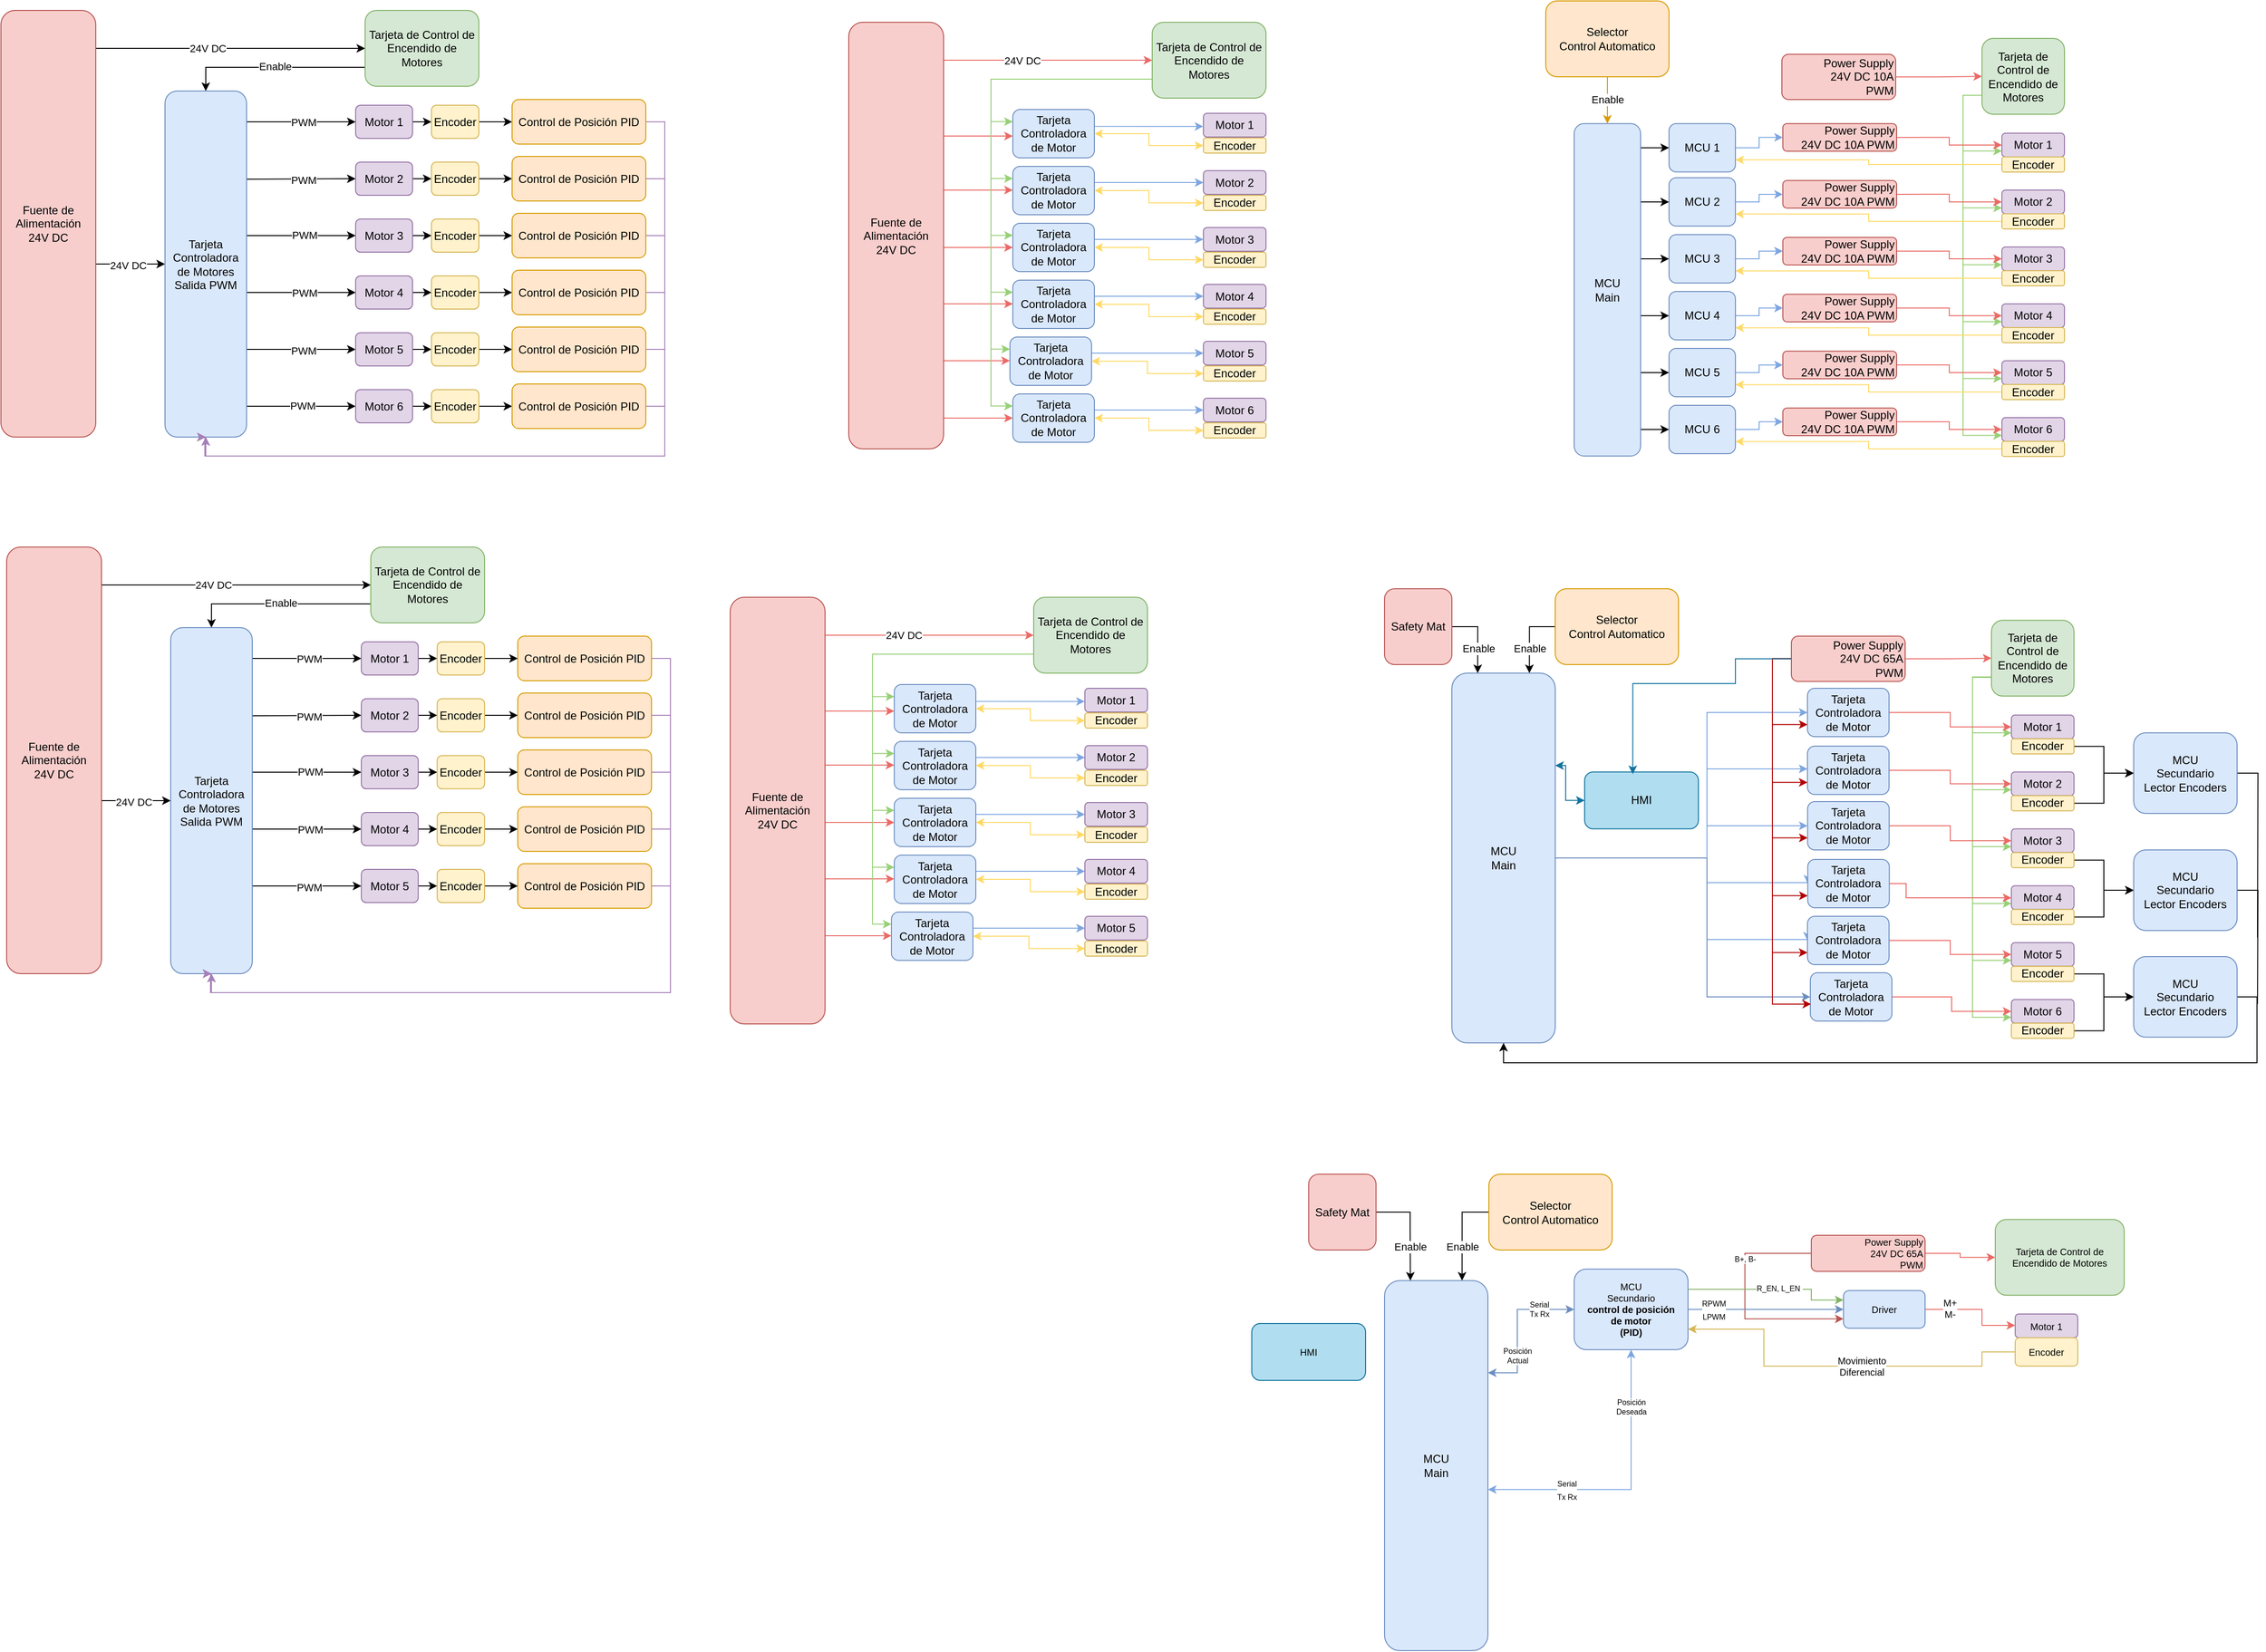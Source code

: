 <mxfile version="22.0.8" type="github">
  <diagram name="Page-1" id="zidWxDZTBbv9Yz6WOGqk">
    <mxGraphModel dx="357" dy="257" grid="1" gridSize="10" guides="1" tooltips="1" connect="1" arrows="1" fold="1" page="1" pageScale="1" pageWidth="4681" pageHeight="3300" math="0" shadow="0">
      <root>
        <mxCell id="0" />
        <mxCell id="1" parent="0" />
        <mxCell id="Z8KLKE9RpnlIuwhyJ7ig-65" style="edgeStyle=orthogonalEdgeStyle;rounded=0;orthogonalLoop=1;jettySize=auto;html=1;exitX=1;exitY=0.5;exitDx=0;exitDy=0;entryX=0;entryY=0.5;entryDx=0;entryDy=0;" parent="1" source="Z8KLKE9RpnlIuwhyJ7ig-1" target="Z8KLKE9RpnlIuwhyJ7ig-42" edge="1">
          <mxGeometry relative="1" as="geometry">
            <Array as="points">
              <mxPoint x="151" y="405" />
              <mxPoint x="151" y="447" />
            </Array>
          </mxGeometry>
        </mxCell>
        <mxCell id="Z8KLKE9RpnlIuwhyJ7ig-101" value="24V DC" style="edgeLabel;html=1;align=center;verticalAlign=middle;resizable=0;points=[];" parent="Z8KLKE9RpnlIuwhyJ7ig-65" vertex="1" connectable="0">
          <mxGeometry x="0.426" y="-1" relative="1" as="geometry">
            <mxPoint as="offset" />
          </mxGeometry>
        </mxCell>
        <mxCell id="Z8KLKE9RpnlIuwhyJ7ig-86" style="edgeStyle=orthogonalEdgeStyle;rounded=0;orthogonalLoop=1;jettySize=auto;html=1;exitX=1;exitY=0.25;exitDx=0;exitDy=0;entryX=0;entryY=0.5;entryDx=0;entryDy=0;" parent="1" source="Z8KLKE9RpnlIuwhyJ7ig-1" target="Z8KLKE9RpnlIuwhyJ7ig-2" edge="1">
          <mxGeometry relative="1" as="geometry">
            <Array as="points">
              <mxPoint x="154" y="293" />
              <mxPoint x="154" y="220" />
            </Array>
          </mxGeometry>
        </mxCell>
        <mxCell id="Z8KLKE9RpnlIuwhyJ7ig-87" value="24V DC" style="edgeLabel;html=1;align=center;verticalAlign=middle;resizable=0;points=[];" parent="Z8KLKE9RpnlIuwhyJ7ig-86" vertex="1" connectable="0">
          <mxGeometry x="0.104" relative="1" as="geometry">
            <mxPoint as="offset" />
          </mxGeometry>
        </mxCell>
        <mxCell id="Z8KLKE9RpnlIuwhyJ7ig-1" value="Fuente de Alimentación&lt;br&gt;24V DC" style="rounded=1;whiteSpace=wrap;html=1;fillColor=#f8cecc;strokeColor=#b85450;" parent="1" vertex="1">
          <mxGeometry x="61" y="180" width="100" height="450" as="geometry" />
        </mxCell>
        <mxCell id="Z8KLKE9RpnlIuwhyJ7ig-85" style="edgeStyle=orthogonalEdgeStyle;rounded=0;orthogonalLoop=1;jettySize=auto;html=1;exitX=0;exitY=0.75;exitDx=0;exitDy=0;entryX=0.5;entryY=0;entryDx=0;entryDy=0;" parent="1" source="Z8KLKE9RpnlIuwhyJ7ig-2" target="Z8KLKE9RpnlIuwhyJ7ig-42" edge="1">
          <mxGeometry relative="1" as="geometry" />
        </mxCell>
        <mxCell id="Z8KLKE9RpnlIuwhyJ7ig-88" value="Enable" style="edgeLabel;html=1;align=center;verticalAlign=middle;resizable=0;points=[];" parent="Z8KLKE9RpnlIuwhyJ7ig-85" vertex="1" connectable="0">
          <mxGeometry x="-0.008" y="-1" relative="1" as="geometry">
            <mxPoint as="offset" />
          </mxGeometry>
        </mxCell>
        <mxCell id="Z8KLKE9RpnlIuwhyJ7ig-2" value="Tarjeta de Control de Encendido de Motores" style="rounded=1;whiteSpace=wrap;html=1;fillColor=#d5e8d4;strokeColor=#82b366;" parent="1" vertex="1">
          <mxGeometry x="445" y="180" width="120" height="80" as="geometry" />
        </mxCell>
        <mxCell id="Z8KLKE9RpnlIuwhyJ7ig-95" style="edgeStyle=orthogonalEdgeStyle;rounded=0;orthogonalLoop=1;jettySize=auto;html=1;exitX=1;exitY=0.5;exitDx=0;exitDy=0;entryX=0;entryY=0.5;entryDx=0;entryDy=0;" parent="1" source="Z8KLKE9RpnlIuwhyJ7ig-5" target="Z8KLKE9RpnlIuwhyJ7ig-89" edge="1">
          <mxGeometry relative="1" as="geometry" />
        </mxCell>
        <mxCell id="Z8KLKE9RpnlIuwhyJ7ig-5" value="Motor 1" style="rounded=1;whiteSpace=wrap;html=1;fillColor=#e1d5e7;strokeColor=#9673a6;" parent="1" vertex="1">
          <mxGeometry x="435" y="280" width="60" height="35" as="geometry" />
        </mxCell>
        <mxCell id="Z8KLKE9RpnlIuwhyJ7ig-74" style="edgeStyle=orthogonalEdgeStyle;rounded=0;orthogonalLoop=1;jettySize=auto;html=1;exitX=1;exitY=0.25;exitDx=0;exitDy=0;entryX=0;entryY=0.5;entryDx=0;entryDy=0;" parent="1" source="Z8KLKE9RpnlIuwhyJ7ig-42" target="Z8KLKE9RpnlIuwhyJ7ig-5" edge="1">
          <mxGeometry relative="1" as="geometry">
            <Array as="points">
              <mxPoint x="318" y="293" />
              <mxPoint x="315" y="293" />
              <mxPoint x="315" y="298" />
            </Array>
          </mxGeometry>
        </mxCell>
        <mxCell id="Z8KLKE9RpnlIuwhyJ7ig-103" value="PWM" style="edgeLabel;html=1;align=center;verticalAlign=middle;resizable=0;points=[];" parent="Z8KLKE9RpnlIuwhyJ7ig-74" vertex="1" connectable="0">
          <mxGeometry x="0.426" y="-3" relative="1" as="geometry">
            <mxPoint y="-3" as="offset" />
          </mxGeometry>
        </mxCell>
        <mxCell id="Z8KLKE9RpnlIuwhyJ7ig-75" style="edgeStyle=orthogonalEdgeStyle;rounded=0;orthogonalLoop=1;jettySize=auto;html=1;exitX=1;exitY=0.5;exitDx=0;exitDy=0;entryX=0;entryY=0.5;entryDx=0;entryDy=0;" parent="1" source="Z8KLKE9RpnlIuwhyJ7ig-42" target="Z8KLKE9RpnlIuwhyJ7ig-43" edge="1">
          <mxGeometry relative="1" as="geometry">
            <Array as="points">
              <mxPoint x="318" y="358" />
              <mxPoint x="435" y="358" />
            </Array>
          </mxGeometry>
        </mxCell>
        <mxCell id="Z8KLKE9RpnlIuwhyJ7ig-104" value="PWM" style="edgeLabel;html=1;align=center;verticalAlign=middle;resizable=0;points=[];" parent="Z8KLKE9RpnlIuwhyJ7ig-75" vertex="1" connectable="0">
          <mxGeometry x="0.466" y="-1" relative="1" as="geometry">
            <mxPoint as="offset" />
          </mxGeometry>
        </mxCell>
        <mxCell id="Z8KLKE9RpnlIuwhyJ7ig-76" style="edgeStyle=orthogonalEdgeStyle;rounded=0;orthogonalLoop=1;jettySize=auto;html=1;exitX=1;exitY=0.5;exitDx=0;exitDy=0;entryX=0;entryY=0.5;entryDx=0;entryDy=0;" parent="1" source="Z8KLKE9RpnlIuwhyJ7ig-42" target="Z8KLKE9RpnlIuwhyJ7ig-46" edge="1">
          <mxGeometry relative="1" as="geometry">
            <Array as="points">
              <mxPoint x="315" y="447" />
              <mxPoint x="315" y="417" />
            </Array>
          </mxGeometry>
        </mxCell>
        <mxCell id="Z8KLKE9RpnlIuwhyJ7ig-105" value="PWM" style="edgeLabel;html=1;align=center;verticalAlign=middle;resizable=0;points=[];" parent="Z8KLKE9RpnlIuwhyJ7ig-76" vertex="1" connectable="0">
          <mxGeometry x="0.296" y="1" relative="1" as="geometry">
            <mxPoint as="offset" />
          </mxGeometry>
        </mxCell>
        <mxCell id="Z8KLKE9RpnlIuwhyJ7ig-77" style="edgeStyle=orthogonalEdgeStyle;rounded=0;orthogonalLoop=1;jettySize=auto;html=1;exitX=1;exitY=0.75;exitDx=0;exitDy=0;entryX=0;entryY=0.5;entryDx=0;entryDy=0;" parent="1" source="Z8KLKE9RpnlIuwhyJ7ig-42" target="Z8KLKE9RpnlIuwhyJ7ig-49" edge="1">
          <mxGeometry relative="1" as="geometry">
            <Array as="points">
              <mxPoint x="318" y="477" />
            </Array>
          </mxGeometry>
        </mxCell>
        <mxCell id="Z8KLKE9RpnlIuwhyJ7ig-106" value="PWM" style="edgeLabel;html=1;align=center;verticalAlign=middle;resizable=0;points=[];" parent="Z8KLKE9RpnlIuwhyJ7ig-77" vertex="1" connectable="0">
          <mxGeometry x="0.396" y="-2" relative="1" as="geometry">
            <mxPoint y="-2" as="offset" />
          </mxGeometry>
        </mxCell>
        <mxCell id="Z8KLKE9RpnlIuwhyJ7ig-79" style="edgeStyle=orthogonalEdgeStyle;rounded=0;orthogonalLoop=1;jettySize=auto;html=1;exitX=1;exitY=0.5;exitDx=0;exitDy=0;entryX=0;entryY=0.5;entryDx=0;entryDy=0;" parent="1" source="Z8KLKE9RpnlIuwhyJ7ig-42" target="Z8KLKE9RpnlIuwhyJ7ig-52" edge="1">
          <mxGeometry relative="1" as="geometry">
            <Array as="points">
              <mxPoint x="318" y="537" />
            </Array>
          </mxGeometry>
        </mxCell>
        <mxCell id="Z8KLKE9RpnlIuwhyJ7ig-107" value="PWM" style="edgeLabel;html=1;align=center;verticalAlign=middle;resizable=0;points=[];" parent="Z8KLKE9RpnlIuwhyJ7ig-79" vertex="1" connectable="0">
          <mxGeometry x="0.471" y="-1" relative="1" as="geometry">
            <mxPoint as="offset" />
          </mxGeometry>
        </mxCell>
        <mxCell id="Z8KLKE9RpnlIuwhyJ7ig-80" style="edgeStyle=orthogonalEdgeStyle;rounded=0;orthogonalLoop=1;jettySize=auto;html=1;exitX=1;exitY=0.5;exitDx=0;exitDy=0;entryX=0;entryY=0.5;entryDx=0;entryDy=0;" parent="1" source="Z8KLKE9RpnlIuwhyJ7ig-42" target="Z8KLKE9RpnlIuwhyJ7ig-55" edge="1">
          <mxGeometry relative="1" as="geometry">
            <mxPoint x="321" y="447.5" as="sourcePoint" />
            <mxPoint x="539" y="597.5" as="targetPoint" />
            <Array as="points">
              <mxPoint x="315" y="447" />
              <mxPoint x="315" y="597" />
            </Array>
          </mxGeometry>
        </mxCell>
        <mxCell id="Z8KLKE9RpnlIuwhyJ7ig-108" value="PWM" style="edgeLabel;html=1;align=center;verticalAlign=middle;resizable=0;points=[];" parent="Z8KLKE9RpnlIuwhyJ7ig-80" vertex="1" connectable="0">
          <mxGeometry x="0.592" y="1" relative="1" as="geometry">
            <mxPoint as="offset" />
          </mxGeometry>
        </mxCell>
        <mxCell id="Z8KLKE9RpnlIuwhyJ7ig-42" value="Tarjeta Controladora de Motores&lt;br&gt;Salida PWM" style="rounded=1;whiteSpace=wrap;html=1;fillColor=#dae8fc;strokeColor=#6c8ebf;" parent="1" vertex="1">
          <mxGeometry x="234" y="265" width="86" height="365" as="geometry" />
        </mxCell>
        <mxCell id="Z8KLKE9RpnlIuwhyJ7ig-96" style="edgeStyle=orthogonalEdgeStyle;rounded=0;orthogonalLoop=1;jettySize=auto;html=1;exitX=1;exitY=0.5;exitDx=0;exitDy=0;entryX=0;entryY=0.5;entryDx=0;entryDy=0;" parent="1" source="Z8KLKE9RpnlIuwhyJ7ig-43" target="Z8KLKE9RpnlIuwhyJ7ig-90" edge="1">
          <mxGeometry relative="1" as="geometry" />
        </mxCell>
        <mxCell id="Z8KLKE9RpnlIuwhyJ7ig-43" value="Motor 2" style="rounded=1;whiteSpace=wrap;html=1;fillColor=#e1d5e7;strokeColor=#9673a6;" parent="1" vertex="1">
          <mxGeometry x="435" y="340" width="60" height="35" as="geometry" />
        </mxCell>
        <mxCell id="Z8KLKE9RpnlIuwhyJ7ig-97" style="edgeStyle=orthogonalEdgeStyle;rounded=0;orthogonalLoop=1;jettySize=auto;html=1;exitX=1;exitY=0.5;exitDx=0;exitDy=0;entryX=0;entryY=0.5;entryDx=0;entryDy=0;" parent="1" source="Z8KLKE9RpnlIuwhyJ7ig-46" target="Z8KLKE9RpnlIuwhyJ7ig-91" edge="1">
          <mxGeometry relative="1" as="geometry" />
        </mxCell>
        <mxCell id="Z8KLKE9RpnlIuwhyJ7ig-46" value="Motor 3" style="rounded=1;whiteSpace=wrap;html=1;fillColor=#e1d5e7;strokeColor=#9673a6;" parent="1" vertex="1">
          <mxGeometry x="435" y="400" width="60" height="35" as="geometry" />
        </mxCell>
        <mxCell id="Z8KLKE9RpnlIuwhyJ7ig-98" style="edgeStyle=orthogonalEdgeStyle;rounded=0;orthogonalLoop=1;jettySize=auto;html=1;exitX=1;exitY=0.5;exitDx=0;exitDy=0;entryX=0;entryY=0.5;entryDx=0;entryDy=0;" parent="1" source="Z8KLKE9RpnlIuwhyJ7ig-49" target="Z8KLKE9RpnlIuwhyJ7ig-92" edge="1">
          <mxGeometry relative="1" as="geometry" />
        </mxCell>
        <mxCell id="Z8KLKE9RpnlIuwhyJ7ig-49" value="Motor 4" style="rounded=1;whiteSpace=wrap;html=1;fillColor=#e1d5e7;strokeColor=#9673a6;" parent="1" vertex="1">
          <mxGeometry x="435" y="460" width="60" height="35" as="geometry" />
        </mxCell>
        <mxCell id="Z8KLKE9RpnlIuwhyJ7ig-99" style="edgeStyle=orthogonalEdgeStyle;rounded=0;orthogonalLoop=1;jettySize=auto;html=1;exitX=1;exitY=0.5;exitDx=0;exitDy=0;entryX=0;entryY=0.5;entryDx=0;entryDy=0;" parent="1" source="Z8KLKE9RpnlIuwhyJ7ig-52" target="Z8KLKE9RpnlIuwhyJ7ig-93" edge="1">
          <mxGeometry relative="1" as="geometry" />
        </mxCell>
        <mxCell id="Z8KLKE9RpnlIuwhyJ7ig-52" value="Motor 5" style="rounded=1;whiteSpace=wrap;html=1;fillColor=#e1d5e7;strokeColor=#9673a6;" parent="1" vertex="1">
          <mxGeometry x="435" y="520" width="60" height="35" as="geometry" />
        </mxCell>
        <mxCell id="Z8KLKE9RpnlIuwhyJ7ig-100" style="edgeStyle=orthogonalEdgeStyle;rounded=0;orthogonalLoop=1;jettySize=auto;html=1;exitX=1;exitY=0.5;exitDx=0;exitDy=0;entryX=0;entryY=0.5;entryDx=0;entryDy=0;" parent="1" source="Z8KLKE9RpnlIuwhyJ7ig-55" target="Z8KLKE9RpnlIuwhyJ7ig-94" edge="1">
          <mxGeometry relative="1" as="geometry" />
        </mxCell>
        <mxCell id="Z8KLKE9RpnlIuwhyJ7ig-55" value="Motor 6" style="rounded=1;whiteSpace=wrap;html=1;fillColor=#e1d5e7;strokeColor=#9673a6;" parent="1" vertex="1">
          <mxGeometry x="435" y="580" width="60" height="35" as="geometry" />
        </mxCell>
        <mxCell id="PI7zL99VQ0MmY-ACMDeV-3" style="edgeStyle=orthogonalEdgeStyle;rounded=0;orthogonalLoop=1;jettySize=auto;html=1;exitX=1;exitY=0.5;exitDx=0;exitDy=0;entryX=0;entryY=0.5;entryDx=0;entryDy=0;" parent="1" source="Z8KLKE9RpnlIuwhyJ7ig-89" target="PI7zL99VQ0MmY-ACMDeV-1" edge="1">
          <mxGeometry relative="1" as="geometry" />
        </mxCell>
        <mxCell id="Z8KLKE9RpnlIuwhyJ7ig-89" value="Encoder" style="rounded=1;whiteSpace=wrap;html=1;fillColor=#fff2cc;strokeColor=#d6b656;" parent="1" vertex="1">
          <mxGeometry x="515" y="280" width="50" height="35" as="geometry" />
        </mxCell>
        <mxCell id="PI7zL99VQ0MmY-ACMDeV-5" style="edgeStyle=orthogonalEdgeStyle;rounded=0;orthogonalLoop=1;jettySize=auto;html=1;exitX=1;exitY=0.5;exitDx=0;exitDy=0;entryX=0;entryY=0.5;entryDx=0;entryDy=0;" parent="1" source="Z8KLKE9RpnlIuwhyJ7ig-90" target="PI7zL99VQ0MmY-ACMDeV-4" edge="1">
          <mxGeometry relative="1" as="geometry" />
        </mxCell>
        <mxCell id="Z8KLKE9RpnlIuwhyJ7ig-90" value="Encoder" style="rounded=1;whiteSpace=wrap;html=1;fillColor=#fff2cc;strokeColor=#d6b656;" parent="1" vertex="1">
          <mxGeometry x="515" y="340" width="50" height="35" as="geometry" />
        </mxCell>
        <mxCell id="PI7zL99VQ0MmY-ACMDeV-7" style="edgeStyle=orthogonalEdgeStyle;rounded=0;orthogonalLoop=1;jettySize=auto;html=1;exitX=1;exitY=0.5;exitDx=0;exitDy=0;entryX=0;entryY=0.5;entryDx=0;entryDy=0;" parent="1" source="Z8KLKE9RpnlIuwhyJ7ig-91" target="PI7zL99VQ0MmY-ACMDeV-6" edge="1">
          <mxGeometry relative="1" as="geometry" />
        </mxCell>
        <mxCell id="Z8KLKE9RpnlIuwhyJ7ig-91" value="Encoder" style="rounded=1;whiteSpace=wrap;html=1;fillColor=#fff2cc;strokeColor=#d6b656;" parent="1" vertex="1">
          <mxGeometry x="515" y="400" width="50" height="35" as="geometry" />
        </mxCell>
        <mxCell id="PI7zL99VQ0MmY-ACMDeV-9" style="edgeStyle=orthogonalEdgeStyle;rounded=0;orthogonalLoop=1;jettySize=auto;html=1;exitX=1;exitY=0.5;exitDx=0;exitDy=0;" parent="1" source="Z8KLKE9RpnlIuwhyJ7ig-92" target="PI7zL99VQ0MmY-ACMDeV-8" edge="1">
          <mxGeometry relative="1" as="geometry" />
        </mxCell>
        <mxCell id="Z8KLKE9RpnlIuwhyJ7ig-92" value="Encoder" style="rounded=1;whiteSpace=wrap;html=1;fillColor=#fff2cc;strokeColor=#d6b656;" parent="1" vertex="1">
          <mxGeometry x="515" y="460" width="50" height="35" as="geometry" />
        </mxCell>
        <mxCell id="PI7zL99VQ0MmY-ACMDeV-11" style="edgeStyle=orthogonalEdgeStyle;rounded=0;orthogonalLoop=1;jettySize=auto;html=1;exitX=1;exitY=0.5;exitDx=0;exitDy=0;entryX=0;entryY=0.5;entryDx=0;entryDy=0;" parent="1" source="Z8KLKE9RpnlIuwhyJ7ig-93" target="PI7zL99VQ0MmY-ACMDeV-10" edge="1">
          <mxGeometry relative="1" as="geometry" />
        </mxCell>
        <mxCell id="Z8KLKE9RpnlIuwhyJ7ig-93" value="Encoder" style="rounded=1;whiteSpace=wrap;html=1;fillColor=#fff2cc;strokeColor=#d6b656;" parent="1" vertex="1">
          <mxGeometry x="515" y="520" width="50" height="35" as="geometry" />
        </mxCell>
        <mxCell id="PI7zL99VQ0MmY-ACMDeV-13" style="edgeStyle=orthogonalEdgeStyle;rounded=0;orthogonalLoop=1;jettySize=auto;html=1;exitX=1;exitY=0.5;exitDx=0;exitDy=0;entryX=0;entryY=0.5;entryDx=0;entryDy=0;" parent="1" source="Z8KLKE9RpnlIuwhyJ7ig-94" target="PI7zL99VQ0MmY-ACMDeV-12" edge="1">
          <mxGeometry relative="1" as="geometry" />
        </mxCell>
        <mxCell id="Z8KLKE9RpnlIuwhyJ7ig-94" value="Encoder" style="rounded=1;whiteSpace=wrap;html=1;fillColor=#fff2cc;strokeColor=#d6b656;" parent="1" vertex="1">
          <mxGeometry x="515" y="580" width="50" height="35" as="geometry" />
        </mxCell>
        <mxCell id="PI7zL99VQ0MmY-ACMDeV-21" style="edgeStyle=orthogonalEdgeStyle;rounded=0;orthogonalLoop=1;jettySize=auto;html=1;exitX=1;exitY=0.5;exitDx=0;exitDy=0;entryX=0.5;entryY=1;entryDx=0;entryDy=0;strokeColor=#A680B8;" parent="1" source="PI7zL99VQ0MmY-ACMDeV-1" target="Z8KLKE9RpnlIuwhyJ7ig-42" edge="1">
          <mxGeometry relative="1" as="geometry" />
        </mxCell>
        <mxCell id="PI7zL99VQ0MmY-ACMDeV-1" value="Control de Posición PID" style="rounded=1;whiteSpace=wrap;html=1;fillColor=#ffe6cc;strokeColor=#d79b00;" parent="1" vertex="1">
          <mxGeometry x="600" y="274" width="141" height="47" as="geometry" />
        </mxCell>
        <mxCell id="PI7zL99VQ0MmY-ACMDeV-4" value="Control de Posición PID" style="rounded=1;whiteSpace=wrap;html=1;fillColor=#ffe6cc;strokeColor=#d79b00;" parent="1" vertex="1">
          <mxGeometry x="600" y="334" width="141" height="47" as="geometry" />
        </mxCell>
        <mxCell id="PI7zL99VQ0MmY-ACMDeV-19" style="edgeStyle=orthogonalEdgeStyle;rounded=0;orthogonalLoop=1;jettySize=auto;html=1;exitX=1;exitY=0.5;exitDx=0;exitDy=0;entryX=0.5;entryY=1;entryDx=0;entryDy=0;strokeColor=#A680B8;" parent="1" source="PI7zL99VQ0MmY-ACMDeV-6" target="Z8KLKE9RpnlIuwhyJ7ig-42" edge="1">
          <mxGeometry relative="1" as="geometry" />
        </mxCell>
        <mxCell id="PI7zL99VQ0MmY-ACMDeV-6" value="Control de Posición PID" style="rounded=1;whiteSpace=wrap;html=1;fillColor=#ffe6cc;strokeColor=#d79b00;" parent="1" vertex="1">
          <mxGeometry x="600" y="394" width="141" height="47" as="geometry" />
        </mxCell>
        <mxCell id="PI7zL99VQ0MmY-ACMDeV-18" style="edgeStyle=orthogonalEdgeStyle;rounded=0;orthogonalLoop=1;jettySize=auto;html=1;exitX=1;exitY=0.5;exitDx=0;exitDy=0;entryX=0.5;entryY=1;entryDx=0;entryDy=0;strokeColor=#A680B8;" parent="1" source="PI7zL99VQ0MmY-ACMDeV-8" target="Z8KLKE9RpnlIuwhyJ7ig-42" edge="1">
          <mxGeometry relative="1" as="geometry">
            <Array as="points">
              <mxPoint x="761" y="478" />
              <mxPoint x="761" y="650" />
              <mxPoint x="276" y="650" />
            </Array>
          </mxGeometry>
        </mxCell>
        <mxCell id="PI7zL99VQ0MmY-ACMDeV-8" value="Control de Posición PID" style="rounded=1;whiteSpace=wrap;html=1;fillColor=#ffe6cc;strokeColor=#d79b00;" parent="1" vertex="1">
          <mxGeometry x="600" y="454" width="141" height="47" as="geometry" />
        </mxCell>
        <mxCell id="PI7zL99VQ0MmY-ACMDeV-17" style="edgeStyle=orthogonalEdgeStyle;rounded=0;orthogonalLoop=1;jettySize=auto;html=1;exitX=1;exitY=0.5;exitDx=0;exitDy=0;entryX=0.5;entryY=1;entryDx=0;entryDy=0;strokeColor=#A680B8;" parent="1" source="PI7zL99VQ0MmY-ACMDeV-10" target="Z8KLKE9RpnlIuwhyJ7ig-42" edge="1">
          <mxGeometry relative="1" as="geometry">
            <Array as="points">
              <mxPoint x="761" y="538" />
              <mxPoint x="761" y="650" />
              <mxPoint x="276" y="650" />
            </Array>
          </mxGeometry>
        </mxCell>
        <mxCell id="PI7zL99VQ0MmY-ACMDeV-10" value="Control de Posición PID" style="rounded=1;whiteSpace=wrap;html=1;fillColor=#ffe6cc;strokeColor=#d79b00;" parent="1" vertex="1">
          <mxGeometry x="600" y="514" width="141" height="47" as="geometry" />
        </mxCell>
        <mxCell id="PI7zL99VQ0MmY-ACMDeV-14" style="edgeStyle=orthogonalEdgeStyle;rounded=0;orthogonalLoop=1;jettySize=auto;html=1;exitX=1;exitY=0.5;exitDx=0;exitDy=0;entryX=0.5;entryY=1;entryDx=0;entryDy=0;strokeColor=#A680B8;" parent="1" source="PI7zL99VQ0MmY-ACMDeV-12" target="Z8KLKE9RpnlIuwhyJ7ig-42" edge="1">
          <mxGeometry relative="1" as="geometry">
            <Array as="points">
              <mxPoint x="761" y="598" />
              <mxPoint x="761" y="650" />
              <mxPoint x="276" y="650" />
            </Array>
          </mxGeometry>
        </mxCell>
        <mxCell id="PI7zL99VQ0MmY-ACMDeV-12" value="Control de Posición PID" style="rounded=1;whiteSpace=wrap;html=1;fillColor=#ffe6cc;strokeColor=#d79b00;" parent="1" vertex="1">
          <mxGeometry x="600" y="574" width="141" height="47" as="geometry" />
        </mxCell>
        <mxCell id="PI7zL99VQ0MmY-ACMDeV-20" style="edgeStyle=orthogonalEdgeStyle;rounded=0;orthogonalLoop=1;jettySize=auto;html=1;exitX=1;exitY=0.5;exitDx=0;exitDy=0;entryX=0.5;entryY=1;entryDx=0;entryDy=0;strokeColor=#A680B8;" parent="1" source="PI7zL99VQ0MmY-ACMDeV-4" target="Z8KLKE9RpnlIuwhyJ7ig-42" edge="1">
          <mxGeometry relative="1" as="geometry">
            <Array as="points">
              <mxPoint x="761" y="358" />
              <mxPoint x="761" y="650" />
              <mxPoint x="276" y="650" />
            </Array>
          </mxGeometry>
        </mxCell>
        <mxCell id="PI7zL99VQ0MmY-ACMDeV-22" style="edgeStyle=orthogonalEdgeStyle;rounded=0;orthogonalLoop=1;jettySize=auto;html=1;exitX=1;exitY=0.5;exitDx=0;exitDy=0;entryX=0;entryY=0.5;entryDx=0;entryDy=0;" parent="1" source="PI7zL99VQ0MmY-ACMDeV-26" target="PI7zL99VQ0MmY-ACMDeV-44" edge="1">
          <mxGeometry relative="1" as="geometry">
            <Array as="points">
              <mxPoint x="157" y="971" />
              <mxPoint x="157" y="1013" />
            </Array>
          </mxGeometry>
        </mxCell>
        <mxCell id="PI7zL99VQ0MmY-ACMDeV-23" value="24V DC" style="edgeLabel;html=1;align=center;verticalAlign=middle;resizable=0;points=[];" parent="PI7zL99VQ0MmY-ACMDeV-22" vertex="1" connectable="0">
          <mxGeometry x="0.426" y="-1" relative="1" as="geometry">
            <mxPoint as="offset" />
          </mxGeometry>
        </mxCell>
        <mxCell id="PI7zL99VQ0MmY-ACMDeV-24" style="edgeStyle=orthogonalEdgeStyle;rounded=0;orthogonalLoop=1;jettySize=auto;html=1;exitX=1;exitY=0.25;exitDx=0;exitDy=0;entryX=0;entryY=0.5;entryDx=0;entryDy=0;" parent="1" source="PI7zL99VQ0MmY-ACMDeV-26" target="PI7zL99VQ0MmY-ACMDeV-29" edge="1">
          <mxGeometry relative="1" as="geometry">
            <Array as="points">
              <mxPoint x="160" y="859" />
              <mxPoint x="160" y="786" />
            </Array>
          </mxGeometry>
        </mxCell>
        <mxCell id="PI7zL99VQ0MmY-ACMDeV-25" value="24V DC" style="edgeLabel;html=1;align=center;verticalAlign=middle;resizable=0;points=[];" parent="PI7zL99VQ0MmY-ACMDeV-24" vertex="1" connectable="0">
          <mxGeometry x="0.104" relative="1" as="geometry">
            <mxPoint as="offset" />
          </mxGeometry>
        </mxCell>
        <mxCell id="PI7zL99VQ0MmY-ACMDeV-26" value="Fuente de Alimentación&lt;br&gt;24V DC" style="rounded=1;whiteSpace=wrap;html=1;fillColor=#f8cecc;strokeColor=#b85450;" parent="1" vertex="1">
          <mxGeometry x="67" y="746" width="100" height="450" as="geometry" />
        </mxCell>
        <mxCell id="PI7zL99VQ0MmY-ACMDeV-27" style="edgeStyle=orthogonalEdgeStyle;rounded=0;orthogonalLoop=1;jettySize=auto;html=1;exitX=0;exitY=0.75;exitDx=0;exitDy=0;entryX=0.5;entryY=0;entryDx=0;entryDy=0;" parent="1" source="PI7zL99VQ0MmY-ACMDeV-29" target="PI7zL99VQ0MmY-ACMDeV-44" edge="1">
          <mxGeometry relative="1" as="geometry" />
        </mxCell>
        <mxCell id="PI7zL99VQ0MmY-ACMDeV-28" value="Enable" style="edgeLabel;html=1;align=center;verticalAlign=middle;resizable=0;points=[];" parent="PI7zL99VQ0MmY-ACMDeV-27" vertex="1" connectable="0">
          <mxGeometry x="-0.008" y="-1" relative="1" as="geometry">
            <mxPoint as="offset" />
          </mxGeometry>
        </mxCell>
        <mxCell id="PI7zL99VQ0MmY-ACMDeV-29" value="Tarjeta de Control de Encendido de Motores" style="rounded=1;whiteSpace=wrap;html=1;fillColor=#d5e8d4;strokeColor=#82b366;" parent="1" vertex="1">
          <mxGeometry x="451" y="746" width="120" height="80" as="geometry" />
        </mxCell>
        <mxCell id="PI7zL99VQ0MmY-ACMDeV-30" style="edgeStyle=orthogonalEdgeStyle;rounded=0;orthogonalLoop=1;jettySize=auto;html=1;exitX=1;exitY=0.5;exitDx=0;exitDy=0;entryX=0;entryY=0.5;entryDx=0;entryDy=0;" parent="1" source="PI7zL99VQ0MmY-ACMDeV-31" target="PI7zL99VQ0MmY-ACMDeV-56" edge="1">
          <mxGeometry relative="1" as="geometry" />
        </mxCell>
        <mxCell id="PI7zL99VQ0MmY-ACMDeV-31" value="Motor 1" style="rounded=1;whiteSpace=wrap;html=1;fillColor=#e1d5e7;strokeColor=#9673a6;" parent="1" vertex="1">
          <mxGeometry x="441" y="846" width="60" height="35" as="geometry" />
        </mxCell>
        <mxCell id="PI7zL99VQ0MmY-ACMDeV-32" style="edgeStyle=orthogonalEdgeStyle;rounded=0;orthogonalLoop=1;jettySize=auto;html=1;exitX=1;exitY=0.25;exitDx=0;exitDy=0;entryX=0;entryY=0.5;entryDx=0;entryDy=0;" parent="1" source="PI7zL99VQ0MmY-ACMDeV-44" target="PI7zL99VQ0MmY-ACMDeV-31" edge="1">
          <mxGeometry relative="1" as="geometry">
            <Array as="points">
              <mxPoint x="324" y="859" />
              <mxPoint x="321" y="859" />
              <mxPoint x="321" y="864" />
            </Array>
          </mxGeometry>
        </mxCell>
        <mxCell id="PI7zL99VQ0MmY-ACMDeV-33" value="PWM" style="edgeLabel;html=1;align=center;verticalAlign=middle;resizable=0;points=[];" parent="PI7zL99VQ0MmY-ACMDeV-32" vertex="1" connectable="0">
          <mxGeometry x="0.426" y="-3" relative="1" as="geometry">
            <mxPoint y="-3" as="offset" />
          </mxGeometry>
        </mxCell>
        <mxCell id="PI7zL99VQ0MmY-ACMDeV-34" style="edgeStyle=orthogonalEdgeStyle;rounded=0;orthogonalLoop=1;jettySize=auto;html=1;exitX=1;exitY=0.5;exitDx=0;exitDy=0;entryX=0;entryY=0.5;entryDx=0;entryDy=0;" parent="1" source="PI7zL99VQ0MmY-ACMDeV-44" target="PI7zL99VQ0MmY-ACMDeV-46" edge="1">
          <mxGeometry relative="1" as="geometry">
            <Array as="points">
              <mxPoint x="324" y="924" />
              <mxPoint x="441" y="924" />
            </Array>
          </mxGeometry>
        </mxCell>
        <mxCell id="PI7zL99VQ0MmY-ACMDeV-35" value="PWM" style="edgeLabel;html=1;align=center;verticalAlign=middle;resizable=0;points=[];" parent="PI7zL99VQ0MmY-ACMDeV-34" vertex="1" connectable="0">
          <mxGeometry x="0.466" y="-1" relative="1" as="geometry">
            <mxPoint as="offset" />
          </mxGeometry>
        </mxCell>
        <mxCell id="PI7zL99VQ0MmY-ACMDeV-36" style="edgeStyle=orthogonalEdgeStyle;rounded=0;orthogonalLoop=1;jettySize=auto;html=1;exitX=1;exitY=0.5;exitDx=0;exitDy=0;entryX=0;entryY=0.5;entryDx=0;entryDy=0;" parent="1" source="PI7zL99VQ0MmY-ACMDeV-44" target="PI7zL99VQ0MmY-ACMDeV-48" edge="1">
          <mxGeometry relative="1" as="geometry">
            <Array as="points">
              <mxPoint x="321" y="1013" />
              <mxPoint x="321" y="983" />
            </Array>
          </mxGeometry>
        </mxCell>
        <mxCell id="PI7zL99VQ0MmY-ACMDeV-37" value="PWM" style="edgeLabel;html=1;align=center;verticalAlign=middle;resizable=0;points=[];" parent="PI7zL99VQ0MmY-ACMDeV-36" vertex="1" connectable="0">
          <mxGeometry x="0.296" y="1" relative="1" as="geometry">
            <mxPoint as="offset" />
          </mxGeometry>
        </mxCell>
        <mxCell id="PI7zL99VQ0MmY-ACMDeV-38" style="edgeStyle=orthogonalEdgeStyle;rounded=0;orthogonalLoop=1;jettySize=auto;html=1;exitX=1;exitY=0.75;exitDx=0;exitDy=0;entryX=0;entryY=0.5;entryDx=0;entryDy=0;" parent="1" source="PI7zL99VQ0MmY-ACMDeV-44" target="PI7zL99VQ0MmY-ACMDeV-50" edge="1">
          <mxGeometry relative="1" as="geometry">
            <Array as="points">
              <mxPoint x="324" y="1043" />
            </Array>
          </mxGeometry>
        </mxCell>
        <mxCell id="PI7zL99VQ0MmY-ACMDeV-39" value="PWM" style="edgeLabel;html=1;align=center;verticalAlign=middle;resizable=0;points=[];" parent="PI7zL99VQ0MmY-ACMDeV-38" vertex="1" connectable="0">
          <mxGeometry x="0.396" y="-2" relative="1" as="geometry">
            <mxPoint y="-2" as="offset" />
          </mxGeometry>
        </mxCell>
        <mxCell id="PI7zL99VQ0MmY-ACMDeV-40" style="edgeStyle=orthogonalEdgeStyle;rounded=0;orthogonalLoop=1;jettySize=auto;html=1;exitX=1;exitY=0.5;exitDx=0;exitDy=0;entryX=0;entryY=0.5;entryDx=0;entryDy=0;" parent="1" source="PI7zL99VQ0MmY-ACMDeV-44" target="PI7zL99VQ0MmY-ACMDeV-52" edge="1">
          <mxGeometry relative="1" as="geometry">
            <Array as="points">
              <mxPoint x="324" y="1103" />
            </Array>
          </mxGeometry>
        </mxCell>
        <mxCell id="PI7zL99VQ0MmY-ACMDeV-41" value="PWM" style="edgeLabel;html=1;align=center;verticalAlign=middle;resizable=0;points=[];" parent="PI7zL99VQ0MmY-ACMDeV-40" vertex="1" connectable="0">
          <mxGeometry x="0.471" y="-1" relative="1" as="geometry">
            <mxPoint as="offset" />
          </mxGeometry>
        </mxCell>
        <mxCell id="PI7zL99VQ0MmY-ACMDeV-44" value="Tarjeta Controladora de Motores&lt;br&gt;Salida PWM" style="rounded=1;whiteSpace=wrap;html=1;fillColor=#dae8fc;strokeColor=#6c8ebf;" parent="1" vertex="1">
          <mxGeometry x="240" y="831" width="86" height="365" as="geometry" />
        </mxCell>
        <mxCell id="PI7zL99VQ0MmY-ACMDeV-45" style="edgeStyle=orthogonalEdgeStyle;rounded=0;orthogonalLoop=1;jettySize=auto;html=1;exitX=1;exitY=0.5;exitDx=0;exitDy=0;entryX=0;entryY=0.5;entryDx=0;entryDy=0;" parent="1" source="PI7zL99VQ0MmY-ACMDeV-46" target="PI7zL99VQ0MmY-ACMDeV-58" edge="1">
          <mxGeometry relative="1" as="geometry" />
        </mxCell>
        <mxCell id="PI7zL99VQ0MmY-ACMDeV-46" value="Motor 2" style="rounded=1;whiteSpace=wrap;html=1;fillColor=#e1d5e7;strokeColor=#9673a6;" parent="1" vertex="1">
          <mxGeometry x="441" y="906" width="60" height="35" as="geometry" />
        </mxCell>
        <mxCell id="PI7zL99VQ0MmY-ACMDeV-47" style="edgeStyle=orthogonalEdgeStyle;rounded=0;orthogonalLoop=1;jettySize=auto;html=1;exitX=1;exitY=0.5;exitDx=0;exitDy=0;entryX=0;entryY=0.5;entryDx=0;entryDy=0;" parent="1" source="PI7zL99VQ0MmY-ACMDeV-48" target="PI7zL99VQ0MmY-ACMDeV-60" edge="1">
          <mxGeometry relative="1" as="geometry" />
        </mxCell>
        <mxCell id="PI7zL99VQ0MmY-ACMDeV-48" value="Motor 3" style="rounded=1;whiteSpace=wrap;html=1;fillColor=#e1d5e7;strokeColor=#9673a6;" parent="1" vertex="1">
          <mxGeometry x="441" y="966" width="60" height="35" as="geometry" />
        </mxCell>
        <mxCell id="PI7zL99VQ0MmY-ACMDeV-49" style="edgeStyle=orthogonalEdgeStyle;rounded=0;orthogonalLoop=1;jettySize=auto;html=1;exitX=1;exitY=0.5;exitDx=0;exitDy=0;entryX=0;entryY=0.5;entryDx=0;entryDy=0;" parent="1" source="PI7zL99VQ0MmY-ACMDeV-50" target="PI7zL99VQ0MmY-ACMDeV-62" edge="1">
          <mxGeometry relative="1" as="geometry" />
        </mxCell>
        <mxCell id="PI7zL99VQ0MmY-ACMDeV-50" value="Motor 4" style="rounded=1;whiteSpace=wrap;html=1;fillColor=#e1d5e7;strokeColor=#9673a6;" parent="1" vertex="1">
          <mxGeometry x="441" y="1026" width="60" height="35" as="geometry" />
        </mxCell>
        <mxCell id="PI7zL99VQ0MmY-ACMDeV-51" style="edgeStyle=orthogonalEdgeStyle;rounded=0;orthogonalLoop=1;jettySize=auto;html=1;exitX=1;exitY=0.5;exitDx=0;exitDy=0;entryX=0;entryY=0.5;entryDx=0;entryDy=0;" parent="1" source="PI7zL99VQ0MmY-ACMDeV-52" target="PI7zL99VQ0MmY-ACMDeV-64" edge="1">
          <mxGeometry relative="1" as="geometry" />
        </mxCell>
        <mxCell id="PI7zL99VQ0MmY-ACMDeV-52" value="Motor 5" style="rounded=1;whiteSpace=wrap;html=1;fillColor=#e1d5e7;strokeColor=#9673a6;" parent="1" vertex="1">
          <mxGeometry x="441" y="1086" width="60" height="35" as="geometry" />
        </mxCell>
        <mxCell id="PI7zL99VQ0MmY-ACMDeV-55" style="edgeStyle=orthogonalEdgeStyle;rounded=0;orthogonalLoop=1;jettySize=auto;html=1;exitX=1;exitY=0.5;exitDx=0;exitDy=0;entryX=0;entryY=0.5;entryDx=0;entryDy=0;" parent="1" source="PI7zL99VQ0MmY-ACMDeV-56" target="PI7zL99VQ0MmY-ACMDeV-68" edge="1">
          <mxGeometry relative="1" as="geometry" />
        </mxCell>
        <mxCell id="PI7zL99VQ0MmY-ACMDeV-56" value="Encoder" style="rounded=1;whiteSpace=wrap;html=1;fillColor=#fff2cc;strokeColor=#d6b656;" parent="1" vertex="1">
          <mxGeometry x="521" y="846" width="50" height="35" as="geometry" />
        </mxCell>
        <mxCell id="PI7zL99VQ0MmY-ACMDeV-57" style="edgeStyle=orthogonalEdgeStyle;rounded=0;orthogonalLoop=1;jettySize=auto;html=1;exitX=1;exitY=0.5;exitDx=0;exitDy=0;entryX=0;entryY=0.5;entryDx=0;entryDy=0;" parent="1" source="PI7zL99VQ0MmY-ACMDeV-58" target="PI7zL99VQ0MmY-ACMDeV-69" edge="1">
          <mxGeometry relative="1" as="geometry" />
        </mxCell>
        <mxCell id="PI7zL99VQ0MmY-ACMDeV-58" value="Encoder" style="rounded=1;whiteSpace=wrap;html=1;fillColor=#fff2cc;strokeColor=#d6b656;" parent="1" vertex="1">
          <mxGeometry x="521" y="906" width="50" height="35" as="geometry" />
        </mxCell>
        <mxCell id="PI7zL99VQ0MmY-ACMDeV-59" style="edgeStyle=orthogonalEdgeStyle;rounded=0;orthogonalLoop=1;jettySize=auto;html=1;exitX=1;exitY=0.5;exitDx=0;exitDy=0;entryX=0;entryY=0.5;entryDx=0;entryDy=0;" parent="1" source="PI7zL99VQ0MmY-ACMDeV-60" target="PI7zL99VQ0MmY-ACMDeV-71" edge="1">
          <mxGeometry relative="1" as="geometry" />
        </mxCell>
        <mxCell id="PI7zL99VQ0MmY-ACMDeV-60" value="Encoder" style="rounded=1;whiteSpace=wrap;html=1;fillColor=#fff2cc;strokeColor=#d6b656;" parent="1" vertex="1">
          <mxGeometry x="521" y="966" width="50" height="35" as="geometry" />
        </mxCell>
        <mxCell id="PI7zL99VQ0MmY-ACMDeV-61" style="edgeStyle=orthogonalEdgeStyle;rounded=0;orthogonalLoop=1;jettySize=auto;html=1;exitX=1;exitY=0.5;exitDx=0;exitDy=0;" parent="1" source="PI7zL99VQ0MmY-ACMDeV-62" target="PI7zL99VQ0MmY-ACMDeV-73" edge="1">
          <mxGeometry relative="1" as="geometry" />
        </mxCell>
        <mxCell id="PI7zL99VQ0MmY-ACMDeV-62" value="Encoder" style="rounded=1;whiteSpace=wrap;html=1;fillColor=#fff2cc;strokeColor=#d6b656;" parent="1" vertex="1">
          <mxGeometry x="521" y="1026" width="50" height="35" as="geometry" />
        </mxCell>
        <mxCell id="PI7zL99VQ0MmY-ACMDeV-63" style="edgeStyle=orthogonalEdgeStyle;rounded=0;orthogonalLoop=1;jettySize=auto;html=1;exitX=1;exitY=0.5;exitDx=0;exitDy=0;entryX=0;entryY=0.5;entryDx=0;entryDy=0;" parent="1" source="PI7zL99VQ0MmY-ACMDeV-64" target="PI7zL99VQ0MmY-ACMDeV-75" edge="1">
          <mxGeometry relative="1" as="geometry" />
        </mxCell>
        <mxCell id="PI7zL99VQ0MmY-ACMDeV-64" value="Encoder" style="rounded=1;whiteSpace=wrap;html=1;fillColor=#fff2cc;strokeColor=#d6b656;" parent="1" vertex="1">
          <mxGeometry x="521" y="1086" width="50" height="35" as="geometry" />
        </mxCell>
        <mxCell id="PI7zL99VQ0MmY-ACMDeV-67" style="edgeStyle=orthogonalEdgeStyle;rounded=0;orthogonalLoop=1;jettySize=auto;html=1;exitX=1;exitY=0.5;exitDx=0;exitDy=0;entryX=0.5;entryY=1;entryDx=0;entryDy=0;strokeColor=#A680B8;" parent="1" source="PI7zL99VQ0MmY-ACMDeV-68" target="PI7zL99VQ0MmY-ACMDeV-44" edge="1">
          <mxGeometry relative="1" as="geometry" />
        </mxCell>
        <mxCell id="PI7zL99VQ0MmY-ACMDeV-68" value="Control de Posición PID" style="rounded=1;whiteSpace=wrap;html=1;fillColor=#ffe6cc;strokeColor=#d79b00;" parent="1" vertex="1">
          <mxGeometry x="606" y="840" width="141" height="47" as="geometry" />
        </mxCell>
        <mxCell id="PI7zL99VQ0MmY-ACMDeV-69" value="Control de Posición PID" style="rounded=1;whiteSpace=wrap;html=1;fillColor=#ffe6cc;strokeColor=#d79b00;" parent="1" vertex="1">
          <mxGeometry x="606" y="900" width="141" height="47" as="geometry" />
        </mxCell>
        <mxCell id="PI7zL99VQ0MmY-ACMDeV-70" style="edgeStyle=orthogonalEdgeStyle;rounded=0;orthogonalLoop=1;jettySize=auto;html=1;exitX=1;exitY=0.5;exitDx=0;exitDy=0;entryX=0.5;entryY=1;entryDx=0;entryDy=0;strokeColor=#A680B8;" parent="1" source="PI7zL99VQ0MmY-ACMDeV-71" target="PI7zL99VQ0MmY-ACMDeV-44" edge="1">
          <mxGeometry relative="1" as="geometry" />
        </mxCell>
        <mxCell id="PI7zL99VQ0MmY-ACMDeV-71" value="Control de Posición PID" style="rounded=1;whiteSpace=wrap;html=1;fillColor=#ffe6cc;strokeColor=#d79b00;" parent="1" vertex="1">
          <mxGeometry x="606" y="960" width="141" height="47" as="geometry" />
        </mxCell>
        <mxCell id="PI7zL99VQ0MmY-ACMDeV-72" style="edgeStyle=orthogonalEdgeStyle;rounded=0;orthogonalLoop=1;jettySize=auto;html=1;exitX=1;exitY=0.5;exitDx=0;exitDy=0;entryX=0.5;entryY=1;entryDx=0;entryDy=0;strokeColor=#A680B8;" parent="1" source="PI7zL99VQ0MmY-ACMDeV-73" target="PI7zL99VQ0MmY-ACMDeV-44" edge="1">
          <mxGeometry relative="1" as="geometry">
            <Array as="points">
              <mxPoint x="767" y="1044" />
              <mxPoint x="767" y="1216" />
              <mxPoint x="282" y="1216" />
            </Array>
          </mxGeometry>
        </mxCell>
        <mxCell id="PI7zL99VQ0MmY-ACMDeV-73" value="Control de Posición PID" style="rounded=1;whiteSpace=wrap;html=1;fillColor=#ffe6cc;strokeColor=#d79b00;" parent="1" vertex="1">
          <mxGeometry x="606" y="1020" width="141" height="47" as="geometry" />
        </mxCell>
        <mxCell id="PI7zL99VQ0MmY-ACMDeV-74" style="edgeStyle=orthogonalEdgeStyle;rounded=0;orthogonalLoop=1;jettySize=auto;html=1;exitX=1;exitY=0.5;exitDx=0;exitDy=0;entryX=0.5;entryY=1;entryDx=0;entryDy=0;strokeColor=#A680B8;" parent="1" source="PI7zL99VQ0MmY-ACMDeV-75" target="PI7zL99VQ0MmY-ACMDeV-44" edge="1">
          <mxGeometry relative="1" as="geometry">
            <Array as="points">
              <mxPoint x="767" y="1104" />
              <mxPoint x="767" y="1216" />
              <mxPoint x="282" y="1216" />
            </Array>
          </mxGeometry>
        </mxCell>
        <mxCell id="PI7zL99VQ0MmY-ACMDeV-75" value="Control de Posición PID" style="rounded=1;whiteSpace=wrap;html=1;fillColor=#ffe6cc;strokeColor=#d79b00;" parent="1" vertex="1">
          <mxGeometry x="606" y="1080" width="141" height="47" as="geometry" />
        </mxCell>
        <mxCell id="PI7zL99VQ0MmY-ACMDeV-78" style="edgeStyle=orthogonalEdgeStyle;rounded=0;orthogonalLoop=1;jettySize=auto;html=1;exitX=1;exitY=0.5;exitDx=0;exitDy=0;entryX=0.5;entryY=1;entryDx=0;entryDy=0;strokeColor=#A680B8;" parent="1" source="PI7zL99VQ0MmY-ACMDeV-69" target="PI7zL99VQ0MmY-ACMDeV-44" edge="1">
          <mxGeometry relative="1" as="geometry">
            <Array as="points">
              <mxPoint x="767" y="924" />
              <mxPoint x="767" y="1216" />
              <mxPoint x="282" y="1216" />
            </Array>
          </mxGeometry>
        </mxCell>
        <mxCell id="PI7zL99VQ0MmY-ACMDeV-81" style="edgeStyle=orthogonalEdgeStyle;rounded=0;orthogonalLoop=1;jettySize=auto;html=1;exitX=1;exitY=0.25;exitDx=0;exitDy=0;entryX=0;entryY=0.5;entryDx=0;entryDy=0;strokeColor=#EA6B66;" parent="1" source="PI7zL99VQ0MmY-ACMDeV-83" target="PI7zL99VQ0MmY-ACMDeV-86" edge="1">
          <mxGeometry relative="1" as="geometry">
            <Array as="points">
              <mxPoint x="1048" y="305.5" />
              <mxPoint x="1048" y="232.5" />
            </Array>
          </mxGeometry>
        </mxCell>
        <mxCell id="PI7zL99VQ0MmY-ACMDeV-82" value="24V DC" style="edgeLabel;html=1;align=center;verticalAlign=middle;resizable=0;points=[];" parent="PI7zL99VQ0MmY-ACMDeV-81" vertex="1" connectable="0">
          <mxGeometry x="0.104" relative="1" as="geometry">
            <mxPoint as="offset" />
          </mxGeometry>
        </mxCell>
        <mxCell id="PI7zL99VQ0MmY-ACMDeV-136" style="edgeStyle=orthogonalEdgeStyle;rounded=0;orthogonalLoop=1;jettySize=auto;html=1;exitX=1;exitY=0.5;exitDx=0;exitDy=0;strokeColor=#EA6B66;" parent="1" source="PI7zL99VQ0MmY-ACMDeV-83" target="PI7zL99VQ0MmY-ACMDeV-101" edge="1">
          <mxGeometry relative="1" as="geometry">
            <Array as="points">
              <mxPoint x="1047" y="417.5" />
              <mxPoint x="1047" y="312.5" />
            </Array>
          </mxGeometry>
        </mxCell>
        <mxCell id="PI7zL99VQ0MmY-ACMDeV-143" style="edgeStyle=orthogonalEdgeStyle;rounded=0;orthogonalLoop=1;jettySize=auto;html=1;exitX=1;exitY=0.5;exitDx=0;exitDy=0;strokeColor=#EA6B66;" parent="1" source="PI7zL99VQ0MmY-ACMDeV-83" target="PI7zL99VQ0MmY-ACMDeV-138" edge="1">
          <mxGeometry relative="1" as="geometry">
            <Array as="points">
              <mxPoint x="1052" y="417.5" />
              <mxPoint x="1052" y="369.5" />
            </Array>
          </mxGeometry>
        </mxCell>
        <mxCell id="PI7zL99VQ0MmY-ACMDeV-144" style="edgeStyle=orthogonalEdgeStyle;rounded=0;orthogonalLoop=1;jettySize=auto;html=1;exitX=1;exitY=0.5;exitDx=0;exitDy=0;entryX=0;entryY=0.5;entryDx=0;entryDy=0;strokeColor=#EA6B66;" parent="1" source="PI7zL99VQ0MmY-ACMDeV-83" target="PI7zL99VQ0MmY-ACMDeV-139" edge="1">
          <mxGeometry relative="1" as="geometry">
            <Array as="points">
              <mxPoint x="1047" y="417.5" />
              <mxPoint x="1047" y="429.5" />
            </Array>
          </mxGeometry>
        </mxCell>
        <mxCell id="PI7zL99VQ0MmY-ACMDeV-145" style="edgeStyle=orthogonalEdgeStyle;rounded=0;orthogonalLoop=1;jettySize=auto;html=1;exitX=1;exitY=0.5;exitDx=0;exitDy=0;strokeColor=#EA6B66;" parent="1" source="PI7zL99VQ0MmY-ACMDeV-83" target="PI7zL99VQ0MmY-ACMDeV-140" edge="1">
          <mxGeometry relative="1" as="geometry">
            <Array as="points">
              <mxPoint x="1049" y="417.5" />
              <mxPoint x="1049" y="489.5" />
            </Array>
          </mxGeometry>
        </mxCell>
        <mxCell id="PI7zL99VQ0MmY-ACMDeV-147" style="edgeStyle=orthogonalEdgeStyle;rounded=0;orthogonalLoop=1;jettySize=auto;html=1;exitX=1;exitY=0.75;exitDx=0;exitDy=0;strokeColor=#EA6B66;" parent="1" source="PI7zL99VQ0MmY-ACMDeV-83" target="PI7zL99VQ0MmY-ACMDeV-141" edge="1">
          <mxGeometry relative="1" as="geometry">
            <Array as="points">
              <mxPoint x="1039" y="529.5" />
              <mxPoint x="1039" y="549.5" />
            </Array>
          </mxGeometry>
        </mxCell>
        <mxCell id="PI7zL99VQ0MmY-ACMDeV-148" style="edgeStyle=orthogonalEdgeStyle;rounded=0;orthogonalLoop=1;jettySize=auto;html=1;exitX=1;exitY=0.75;exitDx=0;exitDy=0;entryX=0;entryY=0.5;entryDx=0;entryDy=0;strokeColor=#EA6B66;" parent="1" source="PI7zL99VQ0MmY-ACMDeV-83" target="PI7zL99VQ0MmY-ACMDeV-142" edge="1">
          <mxGeometry relative="1" as="geometry">
            <Array as="points">
              <mxPoint x="1035" y="529.5" />
              <mxPoint x="1035" y="609.5" />
            </Array>
          </mxGeometry>
        </mxCell>
        <mxCell id="PI7zL99VQ0MmY-ACMDeV-83" value="Fuente de Alimentación&lt;br&gt;24V DC" style="rounded=1;whiteSpace=wrap;html=1;fillColor=#f8cecc;strokeColor=#b85450;" parent="1" vertex="1">
          <mxGeometry x="955" y="192.5" width="100" height="450" as="geometry" />
        </mxCell>
        <mxCell id="PI7zL99VQ0MmY-ACMDeV-192" style="edgeStyle=orthogonalEdgeStyle;rounded=0;orthogonalLoop=1;jettySize=auto;html=1;exitX=0;exitY=0.75;exitDx=0;exitDy=0;entryX=0;entryY=0.25;entryDx=0;entryDy=0;strokeColor=#97D077;" parent="1" source="PI7zL99VQ0MmY-ACMDeV-86" target="PI7zL99VQ0MmY-ACMDeV-101" edge="1">
          <mxGeometry relative="1" as="geometry">
            <Array as="points">
              <mxPoint x="1105" y="252.5" />
              <mxPoint x="1105" y="297.5" />
            </Array>
          </mxGeometry>
        </mxCell>
        <mxCell id="PI7zL99VQ0MmY-ACMDeV-193" style="edgeStyle=orthogonalEdgeStyle;rounded=0;orthogonalLoop=1;jettySize=auto;html=1;exitX=0;exitY=0.75;exitDx=0;exitDy=0;entryX=0;entryY=0.25;entryDx=0;entryDy=0;strokeColor=#97D077;" parent="1" source="PI7zL99VQ0MmY-ACMDeV-86" target="PI7zL99VQ0MmY-ACMDeV-138" edge="1">
          <mxGeometry relative="1" as="geometry">
            <Array as="points">
              <mxPoint x="1105" y="252.5" />
              <mxPoint x="1105" y="357.5" />
            </Array>
          </mxGeometry>
        </mxCell>
        <mxCell id="PI7zL99VQ0MmY-ACMDeV-194" style="edgeStyle=orthogonalEdgeStyle;rounded=0;orthogonalLoop=1;jettySize=auto;html=1;exitX=0;exitY=0.75;exitDx=0;exitDy=0;entryX=0;entryY=0.25;entryDx=0;entryDy=0;strokeColor=#97D077;" parent="1" source="PI7zL99VQ0MmY-ACMDeV-86" target="PI7zL99VQ0MmY-ACMDeV-139" edge="1">
          <mxGeometry relative="1" as="geometry">
            <Array as="points">
              <mxPoint x="1105" y="252.5" />
              <mxPoint x="1105" y="417.5" />
            </Array>
          </mxGeometry>
        </mxCell>
        <mxCell id="PI7zL99VQ0MmY-ACMDeV-195" style="edgeStyle=orthogonalEdgeStyle;rounded=0;orthogonalLoop=1;jettySize=auto;html=1;exitX=0;exitY=0.75;exitDx=0;exitDy=0;entryX=0;entryY=0.25;entryDx=0;entryDy=0;strokeColor=#97D077;" parent="1" source="PI7zL99VQ0MmY-ACMDeV-86" target="PI7zL99VQ0MmY-ACMDeV-140" edge="1">
          <mxGeometry relative="1" as="geometry">
            <Array as="points">
              <mxPoint x="1105" y="252.5" />
              <mxPoint x="1105" y="477.5" />
            </Array>
          </mxGeometry>
        </mxCell>
        <mxCell id="PI7zL99VQ0MmY-ACMDeV-196" style="edgeStyle=orthogonalEdgeStyle;rounded=0;orthogonalLoop=1;jettySize=auto;html=1;exitX=0;exitY=0.75;exitDx=0;exitDy=0;entryX=0;entryY=0.25;entryDx=0;entryDy=0;strokeColor=#97D077;" parent="1" source="PI7zL99VQ0MmY-ACMDeV-86" target="PI7zL99VQ0MmY-ACMDeV-141" edge="1">
          <mxGeometry relative="1" as="geometry" />
        </mxCell>
        <mxCell id="PI7zL99VQ0MmY-ACMDeV-197" style="edgeStyle=orthogonalEdgeStyle;rounded=0;orthogonalLoop=1;jettySize=auto;html=1;exitX=0;exitY=0.75;exitDx=0;exitDy=0;entryX=0;entryY=0.25;entryDx=0;entryDy=0;strokeColor=#97D077;" parent="1" source="PI7zL99VQ0MmY-ACMDeV-86" target="PI7zL99VQ0MmY-ACMDeV-142" edge="1">
          <mxGeometry relative="1" as="geometry">
            <Array as="points">
              <mxPoint x="1105" y="252.5" />
              <mxPoint x="1105" y="597.5" />
            </Array>
          </mxGeometry>
        </mxCell>
        <mxCell id="PI7zL99VQ0MmY-ACMDeV-86" value="Tarjeta de Control de Encendido de Motores" style="rounded=1;whiteSpace=wrap;html=1;fillColor=#d5e8d4;strokeColor=#82b366;" parent="1" vertex="1">
          <mxGeometry x="1275" y="192.5" width="120" height="80" as="geometry" />
        </mxCell>
        <mxCell id="PI7zL99VQ0MmY-ACMDeV-88" value="Motor 1" style="rounded=1;whiteSpace=wrap;html=1;fillColor=#e1d5e7;strokeColor=#9673a6;" parent="1" vertex="1">
          <mxGeometry x="1329" y="288.5" width="66" height="25" as="geometry" />
        </mxCell>
        <mxCell id="PI7zL99VQ0MmY-ACMDeV-163" style="edgeStyle=orthogonalEdgeStyle;rounded=0;orthogonalLoop=1;jettySize=auto;html=1;exitX=1;exitY=0.25;exitDx=0;exitDy=0;entryX=-0.002;entryY=0.553;entryDx=0;entryDy=0;entryPerimeter=0;strokeColor=#7EA6E0;" parent="1" source="PI7zL99VQ0MmY-ACMDeV-101" target="PI7zL99VQ0MmY-ACMDeV-88" edge="1">
          <mxGeometry relative="1" as="geometry">
            <mxPoint x="1225" y="272.5" as="targetPoint" />
            <Array as="points">
              <mxPoint x="1205" y="297.5" />
              <mxPoint x="1205" y="302.5" />
            </Array>
          </mxGeometry>
        </mxCell>
        <mxCell id="PI7zL99VQ0MmY-ACMDeV-101" value="Tarjeta Controladora de Motor" style="rounded=1;whiteSpace=wrap;html=1;fillColor=#dae8fc;strokeColor=#6c8ebf;" parent="1" vertex="1">
          <mxGeometry x="1128" y="284.5" width="86" height="51" as="geometry" />
        </mxCell>
        <mxCell id="PI7zL99VQ0MmY-ACMDeV-180" style="edgeStyle=orthogonalEdgeStyle;rounded=0;orthogonalLoop=1;jettySize=auto;html=1;exitX=0;exitY=0.5;exitDx=0;exitDy=0;strokeColor=#FFD966;startArrow=classic;startFill=1;" parent="1" source="PI7zL99VQ0MmY-ACMDeV-113" target="PI7zL99VQ0MmY-ACMDeV-101" edge="1">
          <mxGeometry relative="1" as="geometry" />
        </mxCell>
        <mxCell id="PI7zL99VQ0MmY-ACMDeV-113" value="Encoder" style="rounded=1;whiteSpace=wrap;html=1;fillColor=#fff2cc;strokeColor=#d6b656;" parent="1" vertex="1">
          <mxGeometry x="1329" y="314.5" width="66" height="16" as="geometry" />
        </mxCell>
        <mxCell id="PI7zL99VQ0MmY-ACMDeV-173" style="edgeStyle=orthogonalEdgeStyle;rounded=0;orthogonalLoop=1;jettySize=auto;html=1;exitX=1;exitY=0.25;exitDx=0;exitDy=0;strokeColor=#7EA6E0;" parent="1" source="PI7zL99VQ0MmY-ACMDeV-138" target="PI7zL99VQ0MmY-ACMDeV-164" edge="1">
          <mxGeometry relative="1" as="geometry">
            <Array as="points">
              <mxPoint x="1205" y="357.5" />
              <mxPoint x="1205" y="361.5" />
            </Array>
          </mxGeometry>
        </mxCell>
        <mxCell id="PI7zL99VQ0MmY-ACMDeV-138" value="Tarjeta Controladora de Motor" style="rounded=1;whiteSpace=wrap;html=1;fillColor=#dae8fc;strokeColor=#6c8ebf;" parent="1" vertex="1">
          <mxGeometry x="1128" y="344.5" width="86" height="51" as="geometry" />
        </mxCell>
        <mxCell id="PI7zL99VQ0MmY-ACMDeV-168" style="edgeStyle=orthogonalEdgeStyle;rounded=0;orthogonalLoop=1;jettySize=auto;html=1;exitX=1;exitY=0.25;exitDx=0;exitDy=0;entryX=0;entryY=0.5;entryDx=0;entryDy=0;strokeColor=#7EA6E0;" parent="1" source="PI7zL99VQ0MmY-ACMDeV-139" target="PI7zL99VQ0MmY-ACMDeV-166" edge="1">
          <mxGeometry relative="1" as="geometry">
            <Array as="points">
              <mxPoint x="1205" y="417.5" />
              <mxPoint x="1205" y="421.5" />
            </Array>
          </mxGeometry>
        </mxCell>
        <mxCell id="PI7zL99VQ0MmY-ACMDeV-139" value="Tarjeta Controladora de Motor" style="rounded=1;whiteSpace=wrap;html=1;fillColor=#dae8fc;strokeColor=#6c8ebf;" parent="1" vertex="1">
          <mxGeometry x="1128" y="404.5" width="86" height="51" as="geometry" />
        </mxCell>
        <mxCell id="PI7zL99VQ0MmY-ACMDeV-176" style="edgeStyle=orthogonalEdgeStyle;rounded=0;orthogonalLoop=1;jettySize=auto;html=1;exitX=1;exitY=0.25;exitDx=0;exitDy=0;strokeColor=#7EA6E0;" parent="1" source="PI7zL99VQ0MmY-ACMDeV-140" target="PI7zL99VQ0MmY-ACMDeV-174" edge="1">
          <mxGeometry relative="1" as="geometry">
            <Array as="points">
              <mxPoint x="1205" y="477.5" />
              <mxPoint x="1205" y="481.5" />
            </Array>
          </mxGeometry>
        </mxCell>
        <mxCell id="PI7zL99VQ0MmY-ACMDeV-140" value="Tarjeta Controladora de Motor" style="rounded=1;whiteSpace=wrap;html=1;fillColor=#dae8fc;strokeColor=#6c8ebf;" parent="1" vertex="1">
          <mxGeometry x="1128" y="464.5" width="86" height="51" as="geometry" />
        </mxCell>
        <mxCell id="PI7zL99VQ0MmY-ACMDeV-185" style="edgeStyle=orthogonalEdgeStyle;rounded=0;orthogonalLoop=1;jettySize=auto;html=1;exitX=1;exitY=0.25;exitDx=0;exitDy=0;strokeColor=#7EA6E0;" parent="1" source="PI7zL99VQ0MmY-ACMDeV-141" target="PI7zL99VQ0MmY-ACMDeV-181" edge="1">
          <mxGeometry relative="1" as="geometry">
            <Array as="points">
              <mxPoint x="1195" y="537.5" />
              <mxPoint x="1195" y="541.5" />
            </Array>
          </mxGeometry>
        </mxCell>
        <mxCell id="PI7zL99VQ0MmY-ACMDeV-141" value="Tarjeta Controladora de Motor" style="rounded=1;whiteSpace=wrap;html=1;fillColor=#dae8fc;strokeColor=#6c8ebf;" parent="1" vertex="1">
          <mxGeometry x="1125" y="524.5" width="86" height="51" as="geometry" />
        </mxCell>
        <mxCell id="PI7zL99VQ0MmY-ACMDeV-187" style="edgeStyle=orthogonalEdgeStyle;rounded=0;orthogonalLoop=1;jettySize=auto;html=1;exitX=1;exitY=0.25;exitDx=0;exitDy=0;strokeColor=#7EA6E0;" parent="1" source="PI7zL99VQ0MmY-ACMDeV-142" target="PI7zL99VQ0MmY-ACMDeV-183" edge="1">
          <mxGeometry relative="1" as="geometry">
            <Array as="points">
              <mxPoint x="1205" y="597.5" />
              <mxPoint x="1205" y="601.5" />
            </Array>
          </mxGeometry>
        </mxCell>
        <mxCell id="PI7zL99VQ0MmY-ACMDeV-142" value="Tarjeta Controladora de Motor" style="rounded=1;whiteSpace=wrap;html=1;fillColor=#dae8fc;strokeColor=#6c8ebf;" parent="1" vertex="1">
          <mxGeometry x="1128" y="584.5" width="86" height="51" as="geometry" />
        </mxCell>
        <mxCell id="PI7zL99VQ0MmY-ACMDeV-164" value="Motor 2" style="rounded=1;whiteSpace=wrap;html=1;fillColor=#e1d5e7;strokeColor=#9673a6;" parent="1" vertex="1">
          <mxGeometry x="1329" y="349" width="66" height="25" as="geometry" />
        </mxCell>
        <mxCell id="PI7zL99VQ0MmY-ACMDeV-179" style="edgeStyle=orthogonalEdgeStyle;rounded=0;orthogonalLoop=1;jettySize=auto;html=1;exitX=0;exitY=0.5;exitDx=0;exitDy=0;strokeColor=#FFD966;startArrow=classic;startFill=1;" parent="1" source="PI7zL99VQ0MmY-ACMDeV-165" target="PI7zL99VQ0MmY-ACMDeV-138" edge="1">
          <mxGeometry relative="1" as="geometry" />
        </mxCell>
        <mxCell id="PI7zL99VQ0MmY-ACMDeV-165" value="Encoder" style="rounded=1;whiteSpace=wrap;html=1;fillColor=#fff2cc;strokeColor=#d6b656;" parent="1" vertex="1">
          <mxGeometry x="1329" y="375" width="66" height="16" as="geometry" />
        </mxCell>
        <mxCell id="PI7zL99VQ0MmY-ACMDeV-166" value="Motor 3" style="rounded=1;whiteSpace=wrap;html=1;fillColor=#e1d5e7;strokeColor=#9673a6;" parent="1" vertex="1">
          <mxGeometry x="1329" y="409" width="66" height="25" as="geometry" />
        </mxCell>
        <mxCell id="PI7zL99VQ0MmY-ACMDeV-178" style="edgeStyle=orthogonalEdgeStyle;rounded=0;orthogonalLoop=1;jettySize=auto;html=1;exitX=0;exitY=0.5;exitDx=0;exitDy=0;entryX=1;entryY=0.5;entryDx=0;entryDy=0;strokeColor=#FFD966;startArrow=classic;startFill=1;" parent="1" source="PI7zL99VQ0MmY-ACMDeV-167" target="PI7zL99VQ0MmY-ACMDeV-139" edge="1">
          <mxGeometry relative="1" as="geometry" />
        </mxCell>
        <mxCell id="PI7zL99VQ0MmY-ACMDeV-167" value="Encoder" style="rounded=1;whiteSpace=wrap;html=1;fillColor=#fff2cc;strokeColor=#d6b656;" parent="1" vertex="1">
          <mxGeometry x="1329" y="435" width="66" height="16" as="geometry" />
        </mxCell>
        <mxCell id="PI7zL99VQ0MmY-ACMDeV-174" value="Motor 4" style="rounded=1;whiteSpace=wrap;html=1;fillColor=#e1d5e7;strokeColor=#9673a6;" parent="1" vertex="1">
          <mxGeometry x="1329" y="469" width="66" height="25" as="geometry" />
        </mxCell>
        <mxCell id="PI7zL99VQ0MmY-ACMDeV-177" style="edgeStyle=orthogonalEdgeStyle;rounded=0;orthogonalLoop=1;jettySize=auto;html=1;exitX=0;exitY=0.5;exitDx=0;exitDy=0;entryX=1;entryY=0.5;entryDx=0;entryDy=0;strokeColor=#FFD966;startArrow=classic;startFill=1;" parent="1" source="PI7zL99VQ0MmY-ACMDeV-175" target="PI7zL99VQ0MmY-ACMDeV-140" edge="1">
          <mxGeometry relative="1" as="geometry" />
        </mxCell>
        <mxCell id="PI7zL99VQ0MmY-ACMDeV-175" value="Encoder" style="rounded=1;whiteSpace=wrap;html=1;fillColor=#fff2cc;strokeColor=#d6b656;" parent="1" vertex="1">
          <mxGeometry x="1329" y="495" width="66" height="16" as="geometry" />
        </mxCell>
        <mxCell id="PI7zL99VQ0MmY-ACMDeV-181" value="Motor 5" style="rounded=1;whiteSpace=wrap;html=1;fillColor=#e1d5e7;strokeColor=#9673a6;" parent="1" vertex="1">
          <mxGeometry x="1329" y="529" width="66" height="25" as="geometry" />
        </mxCell>
        <mxCell id="PI7zL99VQ0MmY-ACMDeV-186" style="edgeStyle=orthogonalEdgeStyle;rounded=0;orthogonalLoop=1;jettySize=auto;html=1;exitX=0;exitY=0.5;exitDx=0;exitDy=0;strokeColor=#FFD966;startArrow=classic;startFill=1;" parent="1" source="PI7zL99VQ0MmY-ACMDeV-182" target="PI7zL99VQ0MmY-ACMDeV-141" edge="1">
          <mxGeometry relative="1" as="geometry" />
        </mxCell>
        <mxCell id="PI7zL99VQ0MmY-ACMDeV-182" value="Encoder" style="rounded=1;whiteSpace=wrap;html=1;fillColor=#fff2cc;strokeColor=#d6b656;" parent="1" vertex="1">
          <mxGeometry x="1329" y="555" width="66" height="16" as="geometry" />
        </mxCell>
        <mxCell id="PI7zL99VQ0MmY-ACMDeV-183" value="Motor 6" style="rounded=1;whiteSpace=wrap;html=1;fillColor=#e1d5e7;strokeColor=#9673a6;" parent="1" vertex="1">
          <mxGeometry x="1329" y="589" width="66" height="25" as="geometry" />
        </mxCell>
        <mxCell id="PI7zL99VQ0MmY-ACMDeV-191" style="edgeStyle=orthogonalEdgeStyle;rounded=0;orthogonalLoop=1;jettySize=auto;html=1;exitX=0;exitY=0.5;exitDx=0;exitDy=0;strokeColor=#FFD966;startArrow=classic;startFill=1;" parent="1" source="PI7zL99VQ0MmY-ACMDeV-184" target="PI7zL99VQ0MmY-ACMDeV-142" edge="1">
          <mxGeometry relative="1" as="geometry" />
        </mxCell>
        <mxCell id="PI7zL99VQ0MmY-ACMDeV-184" value="Encoder" style="rounded=1;whiteSpace=wrap;html=1;fillColor=#fff2cc;strokeColor=#d6b656;" parent="1" vertex="1">
          <mxGeometry x="1329" y="615" width="66" height="16" as="geometry" />
        </mxCell>
        <mxCell id="PI7zL99VQ0MmY-ACMDeV-202" style="edgeStyle=orthogonalEdgeStyle;rounded=0;orthogonalLoop=1;jettySize=auto;html=1;exitX=1;exitY=0.25;exitDx=0;exitDy=0;entryX=0;entryY=0.5;entryDx=0;entryDy=0;strokeColor=#EA6B66;" parent="1" source="PI7zL99VQ0MmY-ACMDeV-210" target="PI7zL99VQ0MmY-ACMDeV-217" edge="1">
          <mxGeometry relative="1" as="geometry">
            <Array as="points">
              <mxPoint x="923" y="912" />
              <mxPoint x="923" y="839" />
            </Array>
          </mxGeometry>
        </mxCell>
        <mxCell id="PI7zL99VQ0MmY-ACMDeV-203" value="24V DC" style="edgeLabel;html=1;align=center;verticalAlign=middle;resizable=0;points=[];" parent="PI7zL99VQ0MmY-ACMDeV-202" vertex="1" connectable="0">
          <mxGeometry x="0.104" relative="1" as="geometry">
            <mxPoint as="offset" />
          </mxGeometry>
        </mxCell>
        <mxCell id="PI7zL99VQ0MmY-ACMDeV-204" style="edgeStyle=orthogonalEdgeStyle;rounded=0;orthogonalLoop=1;jettySize=auto;html=1;exitX=1;exitY=0.5;exitDx=0;exitDy=0;strokeColor=#EA6B66;" parent="1" source="PI7zL99VQ0MmY-ACMDeV-210" target="PI7zL99VQ0MmY-ACMDeV-220" edge="1">
          <mxGeometry relative="1" as="geometry">
            <Array as="points">
              <mxPoint x="922" y="1024" />
              <mxPoint x="922" y="919" />
            </Array>
          </mxGeometry>
        </mxCell>
        <mxCell id="PI7zL99VQ0MmY-ACMDeV-205" style="edgeStyle=orthogonalEdgeStyle;rounded=0;orthogonalLoop=1;jettySize=auto;html=1;exitX=1;exitY=0.5;exitDx=0;exitDy=0;strokeColor=#EA6B66;" parent="1" source="PI7zL99VQ0MmY-ACMDeV-210" target="PI7zL99VQ0MmY-ACMDeV-224" edge="1">
          <mxGeometry relative="1" as="geometry">
            <Array as="points">
              <mxPoint x="927" y="1024" />
              <mxPoint x="927" y="976" />
            </Array>
          </mxGeometry>
        </mxCell>
        <mxCell id="PI7zL99VQ0MmY-ACMDeV-206" style="edgeStyle=orthogonalEdgeStyle;rounded=0;orthogonalLoop=1;jettySize=auto;html=1;exitX=1;exitY=0.5;exitDx=0;exitDy=0;entryX=0;entryY=0.5;entryDx=0;entryDy=0;strokeColor=#EA6B66;" parent="1" source="PI7zL99VQ0MmY-ACMDeV-210" target="PI7zL99VQ0MmY-ACMDeV-226" edge="1">
          <mxGeometry relative="1" as="geometry">
            <Array as="points">
              <mxPoint x="922" y="1024" />
              <mxPoint x="922" y="1036" />
            </Array>
          </mxGeometry>
        </mxCell>
        <mxCell id="PI7zL99VQ0MmY-ACMDeV-207" style="edgeStyle=orthogonalEdgeStyle;rounded=0;orthogonalLoop=1;jettySize=auto;html=1;exitX=1;exitY=0.5;exitDx=0;exitDy=0;strokeColor=#EA6B66;" parent="1" source="PI7zL99VQ0MmY-ACMDeV-210" target="PI7zL99VQ0MmY-ACMDeV-228" edge="1">
          <mxGeometry relative="1" as="geometry">
            <Array as="points">
              <mxPoint x="924" y="1024" />
              <mxPoint x="924" y="1096" />
            </Array>
          </mxGeometry>
        </mxCell>
        <mxCell id="PI7zL99VQ0MmY-ACMDeV-208" style="edgeStyle=orthogonalEdgeStyle;rounded=0;orthogonalLoop=1;jettySize=auto;html=1;exitX=1;exitY=0.75;exitDx=0;exitDy=0;strokeColor=#EA6B66;" parent="1" source="PI7zL99VQ0MmY-ACMDeV-210" target="PI7zL99VQ0MmY-ACMDeV-230" edge="1">
          <mxGeometry relative="1" as="geometry">
            <Array as="points">
              <mxPoint x="914" y="1136" />
              <mxPoint x="914" y="1156" />
            </Array>
          </mxGeometry>
        </mxCell>
        <mxCell id="PI7zL99VQ0MmY-ACMDeV-210" value="Fuente de Alimentación&lt;br&gt;24V DC" style="rounded=1;whiteSpace=wrap;html=1;fillColor=#f8cecc;strokeColor=#b85450;" parent="1" vertex="1">
          <mxGeometry x="830" y="799" width="100" height="450" as="geometry" />
        </mxCell>
        <mxCell id="PI7zL99VQ0MmY-ACMDeV-211" style="edgeStyle=orthogonalEdgeStyle;rounded=0;orthogonalLoop=1;jettySize=auto;html=1;exitX=0;exitY=0.75;exitDx=0;exitDy=0;entryX=0;entryY=0.25;entryDx=0;entryDy=0;strokeColor=#97D077;" parent="1" source="PI7zL99VQ0MmY-ACMDeV-217" target="PI7zL99VQ0MmY-ACMDeV-220" edge="1">
          <mxGeometry relative="1" as="geometry">
            <Array as="points">
              <mxPoint x="980" y="859" />
              <mxPoint x="980" y="904" />
            </Array>
          </mxGeometry>
        </mxCell>
        <mxCell id="PI7zL99VQ0MmY-ACMDeV-212" style="edgeStyle=orthogonalEdgeStyle;rounded=0;orthogonalLoop=1;jettySize=auto;html=1;exitX=0;exitY=0.75;exitDx=0;exitDy=0;entryX=0;entryY=0.25;entryDx=0;entryDy=0;strokeColor=#97D077;" parent="1" source="PI7zL99VQ0MmY-ACMDeV-217" target="PI7zL99VQ0MmY-ACMDeV-224" edge="1">
          <mxGeometry relative="1" as="geometry">
            <Array as="points">
              <mxPoint x="980" y="859" />
              <mxPoint x="980" y="964" />
            </Array>
          </mxGeometry>
        </mxCell>
        <mxCell id="PI7zL99VQ0MmY-ACMDeV-213" style="edgeStyle=orthogonalEdgeStyle;rounded=0;orthogonalLoop=1;jettySize=auto;html=1;exitX=0;exitY=0.75;exitDx=0;exitDy=0;entryX=0;entryY=0.25;entryDx=0;entryDy=0;strokeColor=#97D077;" parent="1" source="PI7zL99VQ0MmY-ACMDeV-217" target="PI7zL99VQ0MmY-ACMDeV-226" edge="1">
          <mxGeometry relative="1" as="geometry">
            <Array as="points">
              <mxPoint x="980" y="859" />
              <mxPoint x="980" y="1024" />
            </Array>
          </mxGeometry>
        </mxCell>
        <mxCell id="PI7zL99VQ0MmY-ACMDeV-214" style="edgeStyle=orthogonalEdgeStyle;rounded=0;orthogonalLoop=1;jettySize=auto;html=1;exitX=0;exitY=0.75;exitDx=0;exitDy=0;entryX=0;entryY=0.25;entryDx=0;entryDy=0;strokeColor=#97D077;" parent="1" source="PI7zL99VQ0MmY-ACMDeV-217" target="PI7zL99VQ0MmY-ACMDeV-228" edge="1">
          <mxGeometry relative="1" as="geometry">
            <Array as="points">
              <mxPoint x="980" y="859" />
              <mxPoint x="980" y="1084" />
            </Array>
          </mxGeometry>
        </mxCell>
        <mxCell id="PI7zL99VQ0MmY-ACMDeV-215" style="edgeStyle=orthogonalEdgeStyle;rounded=0;orthogonalLoop=1;jettySize=auto;html=1;exitX=0;exitY=0.75;exitDx=0;exitDy=0;entryX=0;entryY=0.25;entryDx=0;entryDy=0;strokeColor=#97D077;" parent="1" source="PI7zL99VQ0MmY-ACMDeV-217" target="PI7zL99VQ0MmY-ACMDeV-230" edge="1">
          <mxGeometry relative="1" as="geometry" />
        </mxCell>
        <mxCell id="PI7zL99VQ0MmY-ACMDeV-217" value="Tarjeta de Control de Encendido de Motores" style="rounded=1;whiteSpace=wrap;html=1;fillColor=#d5e8d4;strokeColor=#82b366;" parent="1" vertex="1">
          <mxGeometry x="1150" y="799" width="120" height="80" as="geometry" />
        </mxCell>
        <mxCell id="PI7zL99VQ0MmY-ACMDeV-218" value="Motor 1" style="rounded=1;whiteSpace=wrap;html=1;fillColor=#e1d5e7;strokeColor=#9673a6;" parent="1" vertex="1">
          <mxGeometry x="1204" y="895" width="66" height="25" as="geometry" />
        </mxCell>
        <mxCell id="PI7zL99VQ0MmY-ACMDeV-219" style="edgeStyle=orthogonalEdgeStyle;rounded=0;orthogonalLoop=1;jettySize=auto;html=1;exitX=1;exitY=0.25;exitDx=0;exitDy=0;entryX=-0.002;entryY=0.553;entryDx=0;entryDy=0;entryPerimeter=0;strokeColor=#7EA6E0;" parent="1" source="PI7zL99VQ0MmY-ACMDeV-220" target="PI7zL99VQ0MmY-ACMDeV-218" edge="1">
          <mxGeometry relative="1" as="geometry">
            <mxPoint x="1100" y="879" as="targetPoint" />
            <Array as="points">
              <mxPoint x="1080" y="904" />
              <mxPoint x="1080" y="909" />
            </Array>
          </mxGeometry>
        </mxCell>
        <mxCell id="PI7zL99VQ0MmY-ACMDeV-220" value="Tarjeta Controladora de Motor" style="rounded=1;whiteSpace=wrap;html=1;fillColor=#dae8fc;strokeColor=#6c8ebf;" parent="1" vertex="1">
          <mxGeometry x="1003" y="891" width="86" height="51" as="geometry" />
        </mxCell>
        <mxCell id="PI7zL99VQ0MmY-ACMDeV-221" style="edgeStyle=orthogonalEdgeStyle;rounded=0;orthogonalLoop=1;jettySize=auto;html=1;exitX=0;exitY=0.5;exitDx=0;exitDy=0;strokeColor=#FFD966;startArrow=classic;startFill=1;" parent="1" source="PI7zL99VQ0MmY-ACMDeV-222" target="PI7zL99VQ0MmY-ACMDeV-220" edge="1">
          <mxGeometry relative="1" as="geometry" />
        </mxCell>
        <mxCell id="PI7zL99VQ0MmY-ACMDeV-222" value="Encoder" style="rounded=1;whiteSpace=wrap;html=1;fillColor=#fff2cc;strokeColor=#d6b656;" parent="1" vertex="1">
          <mxGeometry x="1204" y="921" width="66" height="16" as="geometry" />
        </mxCell>
        <mxCell id="PI7zL99VQ0MmY-ACMDeV-223" style="edgeStyle=orthogonalEdgeStyle;rounded=0;orthogonalLoop=1;jettySize=auto;html=1;exitX=1;exitY=0.25;exitDx=0;exitDy=0;strokeColor=#7EA6E0;" parent="1" source="PI7zL99VQ0MmY-ACMDeV-224" target="PI7zL99VQ0MmY-ACMDeV-233" edge="1">
          <mxGeometry relative="1" as="geometry">
            <Array as="points">
              <mxPoint x="1080" y="964" />
              <mxPoint x="1080" y="968" />
            </Array>
          </mxGeometry>
        </mxCell>
        <mxCell id="PI7zL99VQ0MmY-ACMDeV-224" value="Tarjeta Controladora de Motor" style="rounded=1;whiteSpace=wrap;html=1;fillColor=#dae8fc;strokeColor=#6c8ebf;" parent="1" vertex="1">
          <mxGeometry x="1003" y="951" width="86" height="51" as="geometry" />
        </mxCell>
        <mxCell id="PI7zL99VQ0MmY-ACMDeV-225" style="edgeStyle=orthogonalEdgeStyle;rounded=0;orthogonalLoop=1;jettySize=auto;html=1;exitX=1;exitY=0.25;exitDx=0;exitDy=0;entryX=0;entryY=0.5;entryDx=0;entryDy=0;strokeColor=#7EA6E0;" parent="1" source="PI7zL99VQ0MmY-ACMDeV-226" target="PI7zL99VQ0MmY-ACMDeV-236" edge="1">
          <mxGeometry relative="1" as="geometry">
            <Array as="points">
              <mxPoint x="1080" y="1024" />
              <mxPoint x="1080" y="1028" />
            </Array>
          </mxGeometry>
        </mxCell>
        <mxCell id="PI7zL99VQ0MmY-ACMDeV-226" value="Tarjeta Controladora de Motor" style="rounded=1;whiteSpace=wrap;html=1;fillColor=#dae8fc;strokeColor=#6c8ebf;" parent="1" vertex="1">
          <mxGeometry x="1003" y="1011" width="86" height="51" as="geometry" />
        </mxCell>
        <mxCell id="PI7zL99VQ0MmY-ACMDeV-227" style="edgeStyle=orthogonalEdgeStyle;rounded=0;orthogonalLoop=1;jettySize=auto;html=1;exitX=1;exitY=0.25;exitDx=0;exitDy=0;strokeColor=#7EA6E0;" parent="1" source="PI7zL99VQ0MmY-ACMDeV-228" target="PI7zL99VQ0MmY-ACMDeV-239" edge="1">
          <mxGeometry relative="1" as="geometry">
            <Array as="points">
              <mxPoint x="1080" y="1084" />
              <mxPoint x="1080" y="1088" />
            </Array>
          </mxGeometry>
        </mxCell>
        <mxCell id="PI7zL99VQ0MmY-ACMDeV-228" value="Tarjeta Controladora de Motor" style="rounded=1;whiteSpace=wrap;html=1;fillColor=#dae8fc;strokeColor=#6c8ebf;" parent="1" vertex="1">
          <mxGeometry x="1003" y="1071" width="86" height="51" as="geometry" />
        </mxCell>
        <mxCell id="PI7zL99VQ0MmY-ACMDeV-229" style="edgeStyle=orthogonalEdgeStyle;rounded=0;orthogonalLoop=1;jettySize=auto;html=1;exitX=1;exitY=0.25;exitDx=0;exitDy=0;strokeColor=#7EA6E0;" parent="1" source="PI7zL99VQ0MmY-ACMDeV-230" target="PI7zL99VQ0MmY-ACMDeV-242" edge="1">
          <mxGeometry relative="1" as="geometry">
            <Array as="points">
              <mxPoint x="1070" y="1144" />
              <mxPoint x="1070" y="1148" />
            </Array>
          </mxGeometry>
        </mxCell>
        <mxCell id="PI7zL99VQ0MmY-ACMDeV-230" value="Tarjeta Controladora de Motor" style="rounded=1;whiteSpace=wrap;html=1;fillColor=#dae8fc;strokeColor=#6c8ebf;" parent="1" vertex="1">
          <mxGeometry x="1000" y="1131" width="86" height="51" as="geometry" />
        </mxCell>
        <mxCell id="PI7zL99VQ0MmY-ACMDeV-233" value="Motor 2" style="rounded=1;whiteSpace=wrap;html=1;fillColor=#e1d5e7;strokeColor=#9673a6;" parent="1" vertex="1">
          <mxGeometry x="1204" y="955.5" width="66" height="25" as="geometry" />
        </mxCell>
        <mxCell id="PI7zL99VQ0MmY-ACMDeV-234" style="edgeStyle=orthogonalEdgeStyle;rounded=0;orthogonalLoop=1;jettySize=auto;html=1;exitX=0;exitY=0.5;exitDx=0;exitDy=0;strokeColor=#FFD966;startArrow=classic;startFill=1;" parent="1" source="PI7zL99VQ0MmY-ACMDeV-235" target="PI7zL99VQ0MmY-ACMDeV-224" edge="1">
          <mxGeometry relative="1" as="geometry" />
        </mxCell>
        <mxCell id="PI7zL99VQ0MmY-ACMDeV-235" value="Encoder" style="rounded=1;whiteSpace=wrap;html=1;fillColor=#fff2cc;strokeColor=#d6b656;" parent="1" vertex="1">
          <mxGeometry x="1204" y="981.5" width="66" height="16" as="geometry" />
        </mxCell>
        <mxCell id="PI7zL99VQ0MmY-ACMDeV-236" value="Motor 3" style="rounded=1;whiteSpace=wrap;html=1;fillColor=#e1d5e7;strokeColor=#9673a6;" parent="1" vertex="1">
          <mxGeometry x="1204" y="1015.5" width="66" height="25" as="geometry" />
        </mxCell>
        <mxCell id="PI7zL99VQ0MmY-ACMDeV-237" style="edgeStyle=orthogonalEdgeStyle;rounded=0;orthogonalLoop=1;jettySize=auto;html=1;exitX=0;exitY=0.5;exitDx=0;exitDy=0;entryX=1;entryY=0.5;entryDx=0;entryDy=0;strokeColor=#FFD966;startArrow=classic;startFill=1;" parent="1" source="PI7zL99VQ0MmY-ACMDeV-238" target="PI7zL99VQ0MmY-ACMDeV-226" edge="1">
          <mxGeometry relative="1" as="geometry" />
        </mxCell>
        <mxCell id="PI7zL99VQ0MmY-ACMDeV-238" value="Encoder" style="rounded=1;whiteSpace=wrap;html=1;fillColor=#fff2cc;strokeColor=#d6b656;" parent="1" vertex="1">
          <mxGeometry x="1204" y="1041.5" width="66" height="16" as="geometry" />
        </mxCell>
        <mxCell id="PI7zL99VQ0MmY-ACMDeV-239" value="Motor 4" style="rounded=1;whiteSpace=wrap;html=1;fillColor=#e1d5e7;strokeColor=#9673a6;" parent="1" vertex="1">
          <mxGeometry x="1204" y="1075.5" width="66" height="25" as="geometry" />
        </mxCell>
        <mxCell id="PI7zL99VQ0MmY-ACMDeV-240" style="edgeStyle=orthogonalEdgeStyle;rounded=0;orthogonalLoop=1;jettySize=auto;html=1;exitX=0;exitY=0.5;exitDx=0;exitDy=0;entryX=1;entryY=0.5;entryDx=0;entryDy=0;strokeColor=#FFD966;startArrow=classic;startFill=1;" parent="1" source="PI7zL99VQ0MmY-ACMDeV-241" target="PI7zL99VQ0MmY-ACMDeV-228" edge="1">
          <mxGeometry relative="1" as="geometry" />
        </mxCell>
        <mxCell id="PI7zL99VQ0MmY-ACMDeV-241" value="Encoder" style="rounded=1;whiteSpace=wrap;html=1;fillColor=#fff2cc;strokeColor=#d6b656;" parent="1" vertex="1">
          <mxGeometry x="1204" y="1101.5" width="66" height="16" as="geometry" />
        </mxCell>
        <mxCell id="PI7zL99VQ0MmY-ACMDeV-242" value="Motor 5" style="rounded=1;whiteSpace=wrap;html=1;fillColor=#e1d5e7;strokeColor=#9673a6;" parent="1" vertex="1">
          <mxGeometry x="1204" y="1135.5" width="66" height="25" as="geometry" />
        </mxCell>
        <mxCell id="PI7zL99VQ0MmY-ACMDeV-243" style="edgeStyle=orthogonalEdgeStyle;rounded=0;orthogonalLoop=1;jettySize=auto;html=1;exitX=0;exitY=0.5;exitDx=0;exitDy=0;strokeColor=#FFD966;startArrow=classic;startFill=1;" parent="1" source="PI7zL99VQ0MmY-ACMDeV-244" target="PI7zL99VQ0MmY-ACMDeV-230" edge="1">
          <mxGeometry relative="1" as="geometry" />
        </mxCell>
        <mxCell id="PI7zL99VQ0MmY-ACMDeV-244" value="Encoder" style="rounded=1;whiteSpace=wrap;html=1;fillColor=#fff2cc;strokeColor=#d6b656;" parent="1" vertex="1">
          <mxGeometry x="1204" y="1161.5" width="66" height="16" as="geometry" />
        </mxCell>
        <mxCell id="LHox1asgE501jTqtss1L-132" style="edgeStyle=orthogonalEdgeStyle;rounded=0;orthogonalLoop=1;jettySize=auto;html=1;exitX=1;exitY=0.5;exitDx=0;exitDy=0;entryX=0;entryY=0.5;entryDx=0;entryDy=0;strokeColor=#EA6B66;" parent="1" source="LHox1asgE501jTqtss1L-9" target="LHox1asgE501jTqtss1L-16" edge="1">
          <mxGeometry relative="1" as="geometry" />
        </mxCell>
        <mxCell id="LHox1asgE501jTqtss1L-9" value="Power Supply&lt;br style=&quot;border-color: var(--border-color);&quot;&gt;&lt;span style=&quot;&quot;&gt;24V DC 10A&lt;/span&gt;&lt;br style=&quot;border-color: var(--border-color);&quot;&gt;&lt;span style=&quot;&quot;&gt;PWM&lt;/span&gt;" style="rounded=1;whiteSpace=wrap;html=1;fillColor=#f8cecc;strokeColor=#b85450;align=right;" parent="1" vertex="1">
          <mxGeometry x="1939" y="226.25" width="120" height="47.75" as="geometry" />
        </mxCell>
        <mxCell id="LHox1asgE501jTqtss1L-111" style="edgeStyle=orthogonalEdgeStyle;rounded=0;orthogonalLoop=1;jettySize=auto;html=1;exitX=0;exitY=0.75;exitDx=0;exitDy=0;entryX=0;entryY=0.75;entryDx=0;entryDy=0;strokeColor=#97D077;" parent="1" source="LHox1asgE501jTqtss1L-16" target="LHox1asgE501jTqtss1L-17" edge="1">
          <mxGeometry relative="1" as="geometry" />
        </mxCell>
        <mxCell id="LHox1asgE501jTqtss1L-112" style="edgeStyle=orthogonalEdgeStyle;rounded=0;orthogonalLoop=1;jettySize=auto;html=1;exitX=0;exitY=0.75;exitDx=0;exitDy=0;entryX=0;entryY=0.75;entryDx=0;entryDy=0;strokeColor=#97D077;" parent="1" source="LHox1asgE501jTqtss1L-16" target="LHox1asgE501jTqtss1L-32" edge="1">
          <mxGeometry relative="1" as="geometry" />
        </mxCell>
        <mxCell id="LHox1asgE501jTqtss1L-113" style="edgeStyle=orthogonalEdgeStyle;rounded=0;orthogonalLoop=1;jettySize=auto;html=1;exitX=0;exitY=0.75;exitDx=0;exitDy=0;entryX=0;entryY=0.75;entryDx=0;entryDy=0;strokeColor=#97D077;" parent="1" source="LHox1asgE501jTqtss1L-16" target="LHox1asgE501jTqtss1L-35" edge="1">
          <mxGeometry relative="1" as="geometry" />
        </mxCell>
        <mxCell id="LHox1asgE501jTqtss1L-114" style="edgeStyle=orthogonalEdgeStyle;rounded=0;orthogonalLoop=1;jettySize=auto;html=1;exitX=0;exitY=0.75;exitDx=0;exitDy=0;entryX=0;entryY=0.75;entryDx=0;entryDy=0;strokeColor=#97D077;" parent="1" source="LHox1asgE501jTqtss1L-16" target="LHox1asgE501jTqtss1L-38" edge="1">
          <mxGeometry relative="1" as="geometry" />
        </mxCell>
        <mxCell id="LHox1asgE501jTqtss1L-115" style="edgeStyle=orthogonalEdgeStyle;rounded=0;orthogonalLoop=1;jettySize=auto;html=1;exitX=0;exitY=0.75;exitDx=0;exitDy=0;entryX=0;entryY=0.75;entryDx=0;entryDy=0;strokeColor=#97D077;" parent="1" source="LHox1asgE501jTqtss1L-16" target="LHox1asgE501jTqtss1L-41" edge="1">
          <mxGeometry relative="1" as="geometry" />
        </mxCell>
        <mxCell id="LHox1asgE501jTqtss1L-116" style="edgeStyle=orthogonalEdgeStyle;rounded=0;orthogonalLoop=1;jettySize=auto;html=1;exitX=0;exitY=0.75;exitDx=0;exitDy=0;entryX=0;entryY=0.75;entryDx=0;entryDy=0;strokeColor=#97D077;" parent="1" source="LHox1asgE501jTqtss1L-16" target="LHox1asgE501jTqtss1L-44" edge="1">
          <mxGeometry relative="1" as="geometry" />
        </mxCell>
        <mxCell id="LHox1asgE501jTqtss1L-16" value="Tarjeta de Control de Encendido de Motores" style="rounded=1;whiteSpace=wrap;html=1;fillColor=#d5e8d4;strokeColor=#82b366;" parent="1" vertex="1">
          <mxGeometry x="2150" y="209.5" width="87" height="80" as="geometry" />
        </mxCell>
        <mxCell id="LHox1asgE501jTqtss1L-17" value="Motor 1" style="rounded=1;whiteSpace=wrap;html=1;fillColor=#e1d5e7;strokeColor=#9673a6;" parent="1" vertex="1">
          <mxGeometry x="2171" y="309.51" width="66" height="25" as="geometry" />
        </mxCell>
        <mxCell id="LHox1asgE501jTqtss1L-108" style="edgeStyle=orthogonalEdgeStyle;rounded=0;orthogonalLoop=1;jettySize=auto;html=1;exitX=0;exitY=0.5;exitDx=0;exitDy=0;entryX=1;entryY=0.75;entryDx=0;entryDy=0;startArrow=none;startFill=0;strokeColor=#FFD966;" parent="1" source="LHox1asgE501jTqtss1L-21" target="LHox1asgE501jTqtss1L-29" edge="1">
          <mxGeometry relative="1" as="geometry" />
        </mxCell>
        <mxCell id="LHox1asgE501jTqtss1L-21" value="Encoder" style="rounded=1;whiteSpace=wrap;html=1;fillColor=#fff2cc;strokeColor=#d6b656;" parent="1" vertex="1">
          <mxGeometry x="2171" y="334.51" width="66" height="16" as="geometry" />
        </mxCell>
        <mxCell id="LHox1asgE501jTqtss1L-130" style="edgeStyle=orthogonalEdgeStyle;rounded=0;orthogonalLoop=1;jettySize=auto;html=1;exitX=1;exitY=0.5;exitDx=0;exitDy=0;entryX=0;entryY=0.5;entryDx=0;entryDy=0;strokeColor=#7EA6E0;" parent="1" source="LHox1asgE501jTqtss1L-29" target="LHox1asgE501jTqtss1L-53" edge="1">
          <mxGeometry relative="1" as="geometry" />
        </mxCell>
        <mxCell id="LHox1asgE501jTqtss1L-29" value="MCU 1" style="rounded=1;whiteSpace=wrap;html=1;fillColor=#dae8fc;strokeColor=#6c8ebf;" parent="1" vertex="1">
          <mxGeometry x="1820" y="299.38" width="70" height="51" as="geometry" />
        </mxCell>
        <mxCell id="LHox1asgE501jTqtss1L-32" value="Motor 2" style="rounded=1;whiteSpace=wrap;html=1;fillColor=#e1d5e7;strokeColor=#9673a6;" parent="1" vertex="1">
          <mxGeometry x="2171" y="369.5" width="66" height="25" as="geometry" />
        </mxCell>
        <mxCell id="LHox1asgE501jTqtss1L-107" style="edgeStyle=orthogonalEdgeStyle;rounded=0;orthogonalLoop=1;jettySize=auto;html=1;exitX=0;exitY=0.5;exitDx=0;exitDy=0;entryX=1;entryY=0.75;entryDx=0;entryDy=0;startArrow=none;startFill=0;strokeColor=#FFD966;" parent="1" source="LHox1asgE501jTqtss1L-34" target="LHox1asgE501jTqtss1L-86" edge="1">
          <mxGeometry relative="1" as="geometry" />
        </mxCell>
        <mxCell id="LHox1asgE501jTqtss1L-34" value="Encoder" style="rounded=1;whiteSpace=wrap;html=1;fillColor=#fff2cc;strokeColor=#d6b656;" parent="1" vertex="1">
          <mxGeometry x="2171" y="394.5" width="66" height="16" as="geometry" />
        </mxCell>
        <mxCell id="LHox1asgE501jTqtss1L-35" value="Motor 3" style="rounded=1;whiteSpace=wrap;html=1;fillColor=#e1d5e7;strokeColor=#9673a6;" parent="1" vertex="1">
          <mxGeometry x="2171" y="429.5" width="66" height="25" as="geometry" />
        </mxCell>
        <mxCell id="LHox1asgE501jTqtss1L-106" style="edgeStyle=orthogonalEdgeStyle;rounded=0;orthogonalLoop=1;jettySize=auto;html=1;exitX=0;exitY=0.5;exitDx=0;exitDy=0;entryX=1;entryY=0.75;entryDx=0;entryDy=0;startArrow=none;startFill=0;strokeColor=#FFD966;" parent="1" source="LHox1asgE501jTqtss1L-37" target="LHox1asgE501jTqtss1L-89" edge="1">
          <mxGeometry relative="1" as="geometry" />
        </mxCell>
        <mxCell id="LHox1asgE501jTqtss1L-37" value="Encoder" style="rounded=1;whiteSpace=wrap;html=1;fillColor=#fff2cc;strokeColor=#d6b656;" parent="1" vertex="1">
          <mxGeometry x="2171" y="454.5" width="66" height="16" as="geometry" />
        </mxCell>
        <mxCell id="LHox1asgE501jTqtss1L-38" value="Motor 4" style="rounded=1;whiteSpace=wrap;html=1;fillColor=#e1d5e7;strokeColor=#9673a6;" parent="1" vertex="1">
          <mxGeometry x="2171" y="489.5" width="66" height="25" as="geometry" />
        </mxCell>
        <mxCell id="LHox1asgE501jTqtss1L-105" style="edgeStyle=orthogonalEdgeStyle;rounded=0;orthogonalLoop=1;jettySize=auto;html=1;exitX=0;exitY=0.5;exitDx=0;exitDy=0;entryX=1;entryY=0.75;entryDx=0;entryDy=0;startArrow=none;startFill=0;strokeColor=#FFD966;" parent="1" source="LHox1asgE501jTqtss1L-40" target="LHox1asgE501jTqtss1L-90" edge="1">
          <mxGeometry relative="1" as="geometry" />
        </mxCell>
        <mxCell id="LHox1asgE501jTqtss1L-40" value="Encoder" style="rounded=1;whiteSpace=wrap;html=1;fillColor=#fff2cc;strokeColor=#d6b656;" parent="1" vertex="1">
          <mxGeometry x="2171" y="514.5" width="66" height="16" as="geometry" />
        </mxCell>
        <mxCell id="LHox1asgE501jTqtss1L-41" value="Motor 5" style="rounded=1;whiteSpace=wrap;html=1;fillColor=#e1d5e7;strokeColor=#9673a6;" parent="1" vertex="1">
          <mxGeometry x="2171" y="549.5" width="66" height="25" as="geometry" />
        </mxCell>
        <mxCell id="LHox1asgE501jTqtss1L-103" style="edgeStyle=orthogonalEdgeStyle;rounded=0;orthogonalLoop=1;jettySize=auto;html=1;exitX=0;exitY=0.5;exitDx=0;exitDy=0;entryX=1;entryY=0.75;entryDx=0;entryDy=0;startArrow=none;startFill=0;fillColor=#fff2cc;strokeColor=#FFD966;" parent="1" source="LHox1asgE501jTqtss1L-43" target="LHox1asgE501jTqtss1L-91" edge="1">
          <mxGeometry relative="1" as="geometry" />
        </mxCell>
        <mxCell id="LHox1asgE501jTqtss1L-43" value="Encoder" style="rounded=1;whiteSpace=wrap;html=1;fillColor=#fff2cc;strokeColor=#d6b656;" parent="1" vertex="1">
          <mxGeometry x="2171" y="574.5" width="66" height="16" as="geometry" />
        </mxCell>
        <mxCell id="LHox1asgE501jTqtss1L-44" value="Motor 6" style="rounded=1;whiteSpace=wrap;html=1;fillColor=#e1d5e7;strokeColor=#9673a6;" parent="1" vertex="1">
          <mxGeometry x="2171" y="609.5" width="66" height="25" as="geometry" />
        </mxCell>
        <mxCell id="LHox1asgE501jTqtss1L-104" style="edgeStyle=orthogonalEdgeStyle;rounded=0;orthogonalLoop=1;jettySize=auto;html=1;exitX=0;exitY=0.5;exitDx=0;exitDy=0;entryX=1;entryY=0.75;entryDx=0;entryDy=0;startArrow=none;startFill=0;strokeColor=#FFD966;" parent="1" source="LHox1asgE501jTqtss1L-46" target="LHox1asgE501jTqtss1L-92" edge="1">
          <mxGeometry relative="1" as="geometry" />
        </mxCell>
        <mxCell id="LHox1asgE501jTqtss1L-46" value="Encoder" style="rounded=1;whiteSpace=wrap;html=1;fillColor=#fff2cc;strokeColor=#d6b656;" parent="1" vertex="1">
          <mxGeometry x="2171" y="634.5" width="66" height="16" as="geometry" />
        </mxCell>
        <mxCell id="LHox1asgE501jTqtss1L-99" style="edgeStyle=orthogonalEdgeStyle;rounded=0;orthogonalLoop=1;jettySize=auto;html=1;exitX=1;exitY=0.5;exitDx=0;exitDy=0;strokeColor=#EA6B66;" parent="1" source="LHox1asgE501jTqtss1L-53" target="LHox1asgE501jTqtss1L-17" edge="1">
          <mxGeometry relative="1" as="geometry" />
        </mxCell>
        <mxCell id="LHox1asgE501jTqtss1L-53" value="Power Supply&lt;br style=&quot;border-color: var(--border-color);&quot;&gt;24V DC 10A PWM" style="rounded=1;whiteSpace=wrap;html=1;fillColor=#f8cecc;strokeColor=#b85450;align=right;" parent="1" vertex="1">
          <mxGeometry x="1940" y="299.38" width="120" height="29.12" as="geometry" />
        </mxCell>
        <mxCell id="LHox1asgE501jTqtss1L-100" style="edgeStyle=orthogonalEdgeStyle;rounded=0;orthogonalLoop=1;jettySize=auto;html=1;exitX=1;exitY=0.5;exitDx=0;exitDy=0;entryX=0;entryY=0.5;entryDx=0;entryDy=0;strokeColor=#EA6B66;" parent="1" source="LHox1asgE501jTqtss1L-58" target="LHox1asgE501jTqtss1L-32" edge="1">
          <mxGeometry relative="1" as="geometry" />
        </mxCell>
        <mxCell id="LHox1asgE501jTqtss1L-58" value="Power Supply&lt;br style=&quot;border-color: var(--border-color);&quot;&gt;24V DC 10A PWM" style="rounded=1;whiteSpace=wrap;html=1;fillColor=#f8cecc;strokeColor=#b85450;align=right;" parent="1" vertex="1">
          <mxGeometry x="1940" y="359.38" width="120" height="29.12" as="geometry" />
        </mxCell>
        <mxCell id="LHox1asgE501jTqtss1L-78" style="edgeStyle=orthogonalEdgeStyle;rounded=0;orthogonalLoop=1;jettySize=auto;html=1;exitX=1;exitY=0.5;exitDx=0;exitDy=0;entryX=0;entryY=0.5;entryDx=0;entryDy=0;strokeColor=#EA6B66;" parent="1" source="LHox1asgE501jTqtss1L-59" target="LHox1asgE501jTqtss1L-35" edge="1">
          <mxGeometry relative="1" as="geometry" />
        </mxCell>
        <mxCell id="LHox1asgE501jTqtss1L-59" value="Power Supply&lt;br style=&quot;border-color: var(--border-color);&quot;&gt;24V DC 10A PWM" style="rounded=1;whiteSpace=wrap;html=1;fillColor=#f8cecc;strokeColor=#b85450;align=right;" parent="1" vertex="1">
          <mxGeometry x="1940" y="419.37" width="120" height="29.13" as="geometry" />
        </mxCell>
        <mxCell id="LHox1asgE501jTqtss1L-79" style="edgeStyle=orthogonalEdgeStyle;rounded=0;orthogonalLoop=1;jettySize=auto;html=1;exitX=1;exitY=0.5;exitDx=0;exitDy=0;strokeColor=#EA6B66;" parent="1" source="LHox1asgE501jTqtss1L-60" target="LHox1asgE501jTqtss1L-38" edge="1">
          <mxGeometry relative="1" as="geometry" />
        </mxCell>
        <mxCell id="LHox1asgE501jTqtss1L-60" value="Power Supply&lt;br style=&quot;border-color: var(--border-color);&quot;&gt;24V DC 10A PWM" style="rounded=1;whiteSpace=wrap;html=1;fillColor=#f8cecc;strokeColor=#b85450;align=right;" parent="1" vertex="1">
          <mxGeometry x="1940" y="479.37" width="120" height="29.13" as="geometry" />
        </mxCell>
        <mxCell id="LHox1asgE501jTqtss1L-82" style="edgeStyle=orthogonalEdgeStyle;rounded=0;orthogonalLoop=1;jettySize=auto;html=1;exitX=1;exitY=0.5;exitDx=0;exitDy=0;entryX=0;entryY=0.5;entryDx=0;entryDy=0;strokeColor=#EA6B66;" parent="1" source="LHox1asgE501jTqtss1L-61" target="LHox1asgE501jTqtss1L-41" edge="1">
          <mxGeometry relative="1" as="geometry" />
        </mxCell>
        <mxCell id="LHox1asgE501jTqtss1L-61" value="Power Supply&lt;br style=&quot;border-color: var(--border-color);&quot;&gt;24V DC 10A PWM" style="rounded=1;whiteSpace=wrap;html=1;fillColor=#f8cecc;strokeColor=#b85450;align=right;" parent="1" vertex="1">
          <mxGeometry x="1940" y="539.37" width="120" height="29.13" as="geometry" />
        </mxCell>
        <mxCell id="LHox1asgE501jTqtss1L-83" style="edgeStyle=orthogonalEdgeStyle;rounded=0;orthogonalLoop=1;jettySize=auto;html=1;exitX=1;exitY=0.5;exitDx=0;exitDy=0;entryX=0;entryY=0.5;entryDx=0;entryDy=0;strokeColor=#EA6B66;" parent="1" source="LHox1asgE501jTqtss1L-62" target="LHox1asgE501jTqtss1L-44" edge="1">
          <mxGeometry relative="1" as="geometry" />
        </mxCell>
        <mxCell id="LHox1asgE501jTqtss1L-62" value="Power Supply&lt;br&gt;24V DC 10A PWM" style="rounded=1;whiteSpace=wrap;html=1;fillColor=#f8cecc;strokeColor=#b85450;align=right;" parent="1" vertex="1">
          <mxGeometry x="1940" y="599.37" width="120" height="29.13" as="geometry" />
        </mxCell>
        <mxCell id="LHox1asgE501jTqtss1L-131" style="edgeStyle=orthogonalEdgeStyle;rounded=0;orthogonalLoop=1;jettySize=auto;html=1;exitX=1;exitY=0.5;exitDx=0;exitDy=0;strokeColor=#7EA6E0;" parent="1" source="LHox1asgE501jTqtss1L-86" target="LHox1asgE501jTqtss1L-58" edge="1">
          <mxGeometry relative="1" as="geometry" />
        </mxCell>
        <mxCell id="LHox1asgE501jTqtss1L-86" value="MCU 2" style="rounded=1;whiteSpace=wrap;html=1;fillColor=#dae8fc;strokeColor=#6c8ebf;" parent="1" vertex="1">
          <mxGeometry x="1820" y="356.5" width="70" height="51" as="geometry" />
        </mxCell>
        <mxCell id="LHox1asgE501jTqtss1L-93" style="edgeStyle=orthogonalEdgeStyle;rounded=0;orthogonalLoop=1;jettySize=auto;html=1;exitX=1;exitY=0.5;exitDx=0;exitDy=0;entryX=0;entryY=0.5;entryDx=0;entryDy=0;strokeColor=#7EA6E0;" parent="1" source="LHox1asgE501jTqtss1L-89" target="LHox1asgE501jTqtss1L-59" edge="1">
          <mxGeometry relative="1" as="geometry" />
        </mxCell>
        <mxCell id="LHox1asgE501jTqtss1L-89" value="MCU 3" style="rounded=1;whiteSpace=wrap;html=1;fillColor=#dae8fc;strokeColor=#6c8ebf;" parent="1" vertex="1">
          <mxGeometry x="1820" y="416.5" width="70" height="51" as="geometry" />
        </mxCell>
        <mxCell id="LHox1asgE501jTqtss1L-94" style="edgeStyle=orthogonalEdgeStyle;rounded=0;orthogonalLoop=1;jettySize=auto;html=1;exitX=1;exitY=0.5;exitDx=0;exitDy=0;entryX=0;entryY=0.5;entryDx=0;entryDy=0;strokeColor=#7EA6E0;" parent="1" source="LHox1asgE501jTqtss1L-90" target="LHox1asgE501jTqtss1L-60" edge="1">
          <mxGeometry relative="1" as="geometry" />
        </mxCell>
        <mxCell id="LHox1asgE501jTqtss1L-90" value="MCU 4" style="rounded=1;whiteSpace=wrap;html=1;fillColor=#dae8fc;strokeColor=#6c8ebf;" parent="1" vertex="1">
          <mxGeometry x="1820" y="476.5" width="70" height="51" as="geometry" />
        </mxCell>
        <mxCell id="LHox1asgE501jTqtss1L-95" style="edgeStyle=orthogonalEdgeStyle;rounded=0;orthogonalLoop=1;jettySize=auto;html=1;exitX=1;exitY=0.5;exitDx=0;exitDy=0;strokeColor=#7EA6E0;" parent="1" source="LHox1asgE501jTqtss1L-91" target="LHox1asgE501jTqtss1L-61" edge="1">
          <mxGeometry relative="1" as="geometry" />
        </mxCell>
        <mxCell id="LHox1asgE501jTqtss1L-91" value="MCU 5" style="rounded=1;whiteSpace=wrap;html=1;fillColor=#dae8fc;strokeColor=#6c8ebf;" parent="1" vertex="1">
          <mxGeometry x="1820" y="536.5" width="70" height="51" as="geometry" />
        </mxCell>
        <mxCell id="LHox1asgE501jTqtss1L-96" style="edgeStyle=orthogonalEdgeStyle;rounded=0;orthogonalLoop=1;jettySize=auto;html=1;exitX=1;exitY=0.5;exitDx=0;exitDy=0;entryX=0;entryY=0.5;entryDx=0;entryDy=0;strokeColor=#7EA6E0;" parent="1" source="LHox1asgE501jTqtss1L-92" target="LHox1asgE501jTqtss1L-62" edge="1">
          <mxGeometry relative="1" as="geometry" />
        </mxCell>
        <mxCell id="LHox1asgE501jTqtss1L-92" value="MCU 6" style="rounded=1;whiteSpace=wrap;html=1;fillColor=#dae8fc;strokeColor=#6c8ebf;" parent="1" vertex="1">
          <mxGeometry x="1820" y="596.5" width="70" height="51" as="geometry" />
        </mxCell>
        <mxCell id="LHox1asgE501jTqtss1L-136" style="edgeStyle=orthogonalEdgeStyle;rounded=0;orthogonalLoop=1;jettySize=auto;html=1;exitX=1;exitY=0.25;exitDx=0;exitDy=0;entryX=0;entryY=0.5;entryDx=0;entryDy=0;" parent="1" source="LHox1asgE501jTqtss1L-133" target="LHox1asgE501jTqtss1L-29" edge="1">
          <mxGeometry relative="1" as="geometry">
            <Array as="points">
              <mxPoint x="1770" y="387" />
              <mxPoint x="1770" y="325" />
            </Array>
          </mxGeometry>
        </mxCell>
        <mxCell id="LHox1asgE501jTqtss1L-139" style="edgeStyle=orthogonalEdgeStyle;rounded=0;orthogonalLoop=1;jettySize=auto;html=1;exitX=1;exitY=0.5;exitDx=0;exitDy=0;entryX=0;entryY=0.5;entryDx=0;entryDy=0;" parent="1" source="LHox1asgE501jTqtss1L-133" target="LHox1asgE501jTqtss1L-86" edge="1">
          <mxGeometry relative="1" as="geometry">
            <Array as="points">
              <mxPoint x="1780" y="475" />
              <mxPoint x="1780" y="382" />
            </Array>
          </mxGeometry>
        </mxCell>
        <mxCell id="LHox1asgE501jTqtss1L-140" style="edgeStyle=orthogonalEdgeStyle;rounded=0;orthogonalLoop=1;jettySize=auto;html=1;exitX=1;exitY=0.5;exitDx=0;exitDy=0;entryX=0;entryY=0.5;entryDx=0;entryDy=0;" parent="1" source="LHox1asgE501jTqtss1L-133" target="LHox1asgE501jTqtss1L-89" edge="1">
          <mxGeometry relative="1" as="geometry">
            <Array as="points">
              <mxPoint x="1780" y="475" />
              <mxPoint x="1780" y="442" />
            </Array>
          </mxGeometry>
        </mxCell>
        <mxCell id="LHox1asgE501jTqtss1L-141" style="edgeStyle=orthogonalEdgeStyle;rounded=0;orthogonalLoop=1;jettySize=auto;html=1;exitX=1;exitY=0.5;exitDx=0;exitDy=0;entryX=0;entryY=0.5;entryDx=0;entryDy=0;" parent="1" source="LHox1asgE501jTqtss1L-133" target="LHox1asgE501jTqtss1L-90" edge="1">
          <mxGeometry relative="1" as="geometry">
            <Array as="points">
              <mxPoint x="1780" y="475" />
              <mxPoint x="1780" y="502" />
            </Array>
          </mxGeometry>
        </mxCell>
        <mxCell id="LHox1asgE501jTqtss1L-142" style="edgeStyle=orthogonalEdgeStyle;rounded=0;orthogonalLoop=1;jettySize=auto;html=1;exitX=1;exitY=0.5;exitDx=0;exitDy=0;entryX=0;entryY=0.5;entryDx=0;entryDy=0;" parent="1" source="LHox1asgE501jTqtss1L-133" target="LHox1asgE501jTqtss1L-91" edge="1">
          <mxGeometry relative="1" as="geometry">
            <Array as="points">
              <mxPoint x="1780" y="475" />
              <mxPoint x="1780" y="562" />
            </Array>
          </mxGeometry>
        </mxCell>
        <mxCell id="LHox1asgE501jTqtss1L-143" style="edgeStyle=orthogonalEdgeStyle;rounded=0;orthogonalLoop=1;jettySize=auto;html=1;exitX=1;exitY=0.5;exitDx=0;exitDy=0;entryX=0;entryY=0.5;entryDx=0;entryDy=0;" parent="1" source="LHox1asgE501jTqtss1L-133" target="LHox1asgE501jTqtss1L-92" edge="1">
          <mxGeometry relative="1" as="geometry">
            <Array as="points">
              <mxPoint x="1780" y="475" />
              <mxPoint x="1780" y="622" />
            </Array>
          </mxGeometry>
        </mxCell>
        <mxCell id="LHox1asgE501jTqtss1L-133" value="MCU&lt;br&gt;Main" style="rounded=1;whiteSpace=wrap;html=1;fillColor=#dae8fc;strokeColor=#6c8ebf;" parent="1" vertex="1">
          <mxGeometry x="1720" y="299.38" width="70" height="350.62" as="geometry" />
        </mxCell>
        <mxCell id="LHox1asgE501jTqtss1L-145" value="" style="edgeStyle=orthogonalEdgeStyle;rounded=0;orthogonalLoop=1;jettySize=auto;html=1;fillColor=#ffe6cc;strokeColor=#d79b00;" parent="1" source="LHox1asgE501jTqtss1L-144" target="LHox1asgE501jTqtss1L-133" edge="1">
          <mxGeometry relative="1" as="geometry" />
        </mxCell>
        <mxCell id="LHox1asgE501jTqtss1L-146" value="Enable" style="edgeLabel;html=1;align=center;verticalAlign=middle;resizable=0;points=[];" parent="LHox1asgE501jTqtss1L-145" vertex="1" connectable="0">
          <mxGeometry x="-0.068" y="3" relative="1" as="geometry">
            <mxPoint x="-3" y="1" as="offset" />
          </mxGeometry>
        </mxCell>
        <mxCell id="LHox1asgE501jTqtss1L-144" value="Selector&lt;br&gt;Control Automatico" style="rounded=1;whiteSpace=wrap;html=1;fillColor=#ffe6cc;strokeColor=#d79b00;" parent="1" vertex="1">
          <mxGeometry x="1690" y="170" width="130" height="80" as="geometry" />
        </mxCell>
        <mxCell id="LHox1asgE501jTqtss1L-147" style="edgeStyle=orthogonalEdgeStyle;rounded=0;orthogonalLoop=1;jettySize=auto;html=1;exitX=1;exitY=0.5;exitDx=0;exitDy=0;entryX=0;entryY=0.5;entryDx=0;entryDy=0;strokeColor=#EA6B66;" parent="1" source="LHox1asgE501jTqtss1L-148" target="LHox1asgE501jTqtss1L-155" edge="1">
          <mxGeometry relative="1" as="geometry" />
        </mxCell>
        <mxCell id="DbFJll_KEH7Bvn8PF8tY-11" style="edgeStyle=orthogonalEdgeStyle;rounded=0;orthogonalLoop=1;jettySize=auto;html=1;exitX=0;exitY=0.5;exitDx=0;exitDy=0;entryX=0;entryY=0.75;entryDx=0;entryDy=0;fillColor=#e51400;strokeColor=#B20000;" parent="1" source="LHox1asgE501jTqtss1L-148" target="DbFJll_KEH7Bvn8PF8tY-4" edge="1">
          <mxGeometry relative="1" as="geometry" />
        </mxCell>
        <mxCell id="_4ULPOaJ6XxAIvbVORD--7" style="edgeStyle=orthogonalEdgeStyle;rounded=0;orthogonalLoop=1;jettySize=auto;html=1;exitX=0;exitY=0.5;exitDx=0;exitDy=0;entryX=0;entryY=0.75;entryDx=0;entryDy=0;fillColor=#e51400;strokeColor=#B20000;" parent="1" source="LHox1asgE501jTqtss1L-148" target="DbFJll_KEH7Bvn8PF8tY-5" edge="1">
          <mxGeometry relative="1" as="geometry" />
        </mxCell>
        <mxCell id="_4ULPOaJ6XxAIvbVORD--8" style="edgeStyle=orthogonalEdgeStyle;rounded=0;orthogonalLoop=1;jettySize=auto;html=1;exitX=0;exitY=0.5;exitDx=0;exitDy=0;entryX=0;entryY=0.75;entryDx=0;entryDy=0;fillColor=#e51400;strokeColor=#B20000;" parent="1" source="LHox1asgE501jTqtss1L-148" target="DbFJll_KEH7Bvn8PF8tY-6" edge="1">
          <mxGeometry relative="1" as="geometry" />
        </mxCell>
        <mxCell id="_4ULPOaJ6XxAIvbVORD--9" style="edgeStyle=orthogonalEdgeStyle;rounded=0;orthogonalLoop=1;jettySize=auto;html=1;exitX=0;exitY=0.5;exitDx=0;exitDy=0;entryX=0;entryY=0.75;entryDx=0;entryDy=0;fillColor=#e51400;strokeColor=#B20000;" parent="1" source="LHox1asgE501jTqtss1L-148" target="DbFJll_KEH7Bvn8PF8tY-7" edge="1">
          <mxGeometry relative="1" as="geometry" />
        </mxCell>
        <mxCell id="_4ULPOaJ6XxAIvbVORD--10" style="edgeStyle=orthogonalEdgeStyle;rounded=0;orthogonalLoop=1;jettySize=auto;html=1;exitX=0;exitY=0.5;exitDx=0;exitDy=0;entryX=0;entryY=0.75;entryDx=0;entryDy=0;fillColor=#e51400;strokeColor=#B20000;" parent="1" source="LHox1asgE501jTqtss1L-148" target="DbFJll_KEH7Bvn8PF8tY-8" edge="1">
          <mxGeometry relative="1" as="geometry" />
        </mxCell>
        <mxCell id="LHox1asgE501jTqtss1L-148" value="Power Supply&lt;br style=&quot;border-color: var(--border-color);&quot;&gt;&lt;span style=&quot;&quot;&gt;24V DC 65A&lt;/span&gt;&lt;br style=&quot;border-color: var(--border-color);&quot;&gt;&lt;span style=&quot;&quot;&gt;PWM&lt;/span&gt;" style="rounded=1;whiteSpace=wrap;html=1;fillColor=#f8cecc;strokeColor=#b85450;align=right;" parent="1" vertex="1">
          <mxGeometry x="1949" y="840" width="120" height="47.75" as="geometry" />
        </mxCell>
        <mxCell id="LHox1asgE501jTqtss1L-149" style="edgeStyle=orthogonalEdgeStyle;rounded=0;orthogonalLoop=1;jettySize=auto;html=1;exitX=0;exitY=0.75;exitDx=0;exitDy=0;entryX=0;entryY=0.75;entryDx=0;entryDy=0;strokeColor=#97D077;" parent="1" source="LHox1asgE501jTqtss1L-155" target="LHox1asgE501jTqtss1L-156" edge="1">
          <mxGeometry relative="1" as="geometry" />
        </mxCell>
        <mxCell id="LHox1asgE501jTqtss1L-150" style="edgeStyle=orthogonalEdgeStyle;rounded=0;orthogonalLoop=1;jettySize=auto;html=1;exitX=0;exitY=0.75;exitDx=0;exitDy=0;entryX=0;entryY=0.75;entryDx=0;entryDy=0;strokeColor=#97D077;" parent="1" source="LHox1asgE501jTqtss1L-155" target="LHox1asgE501jTqtss1L-161" edge="1">
          <mxGeometry relative="1" as="geometry" />
        </mxCell>
        <mxCell id="LHox1asgE501jTqtss1L-151" style="edgeStyle=orthogonalEdgeStyle;rounded=0;orthogonalLoop=1;jettySize=auto;html=1;exitX=0;exitY=0.75;exitDx=0;exitDy=0;entryX=0;entryY=0.75;entryDx=0;entryDy=0;strokeColor=#97D077;" parent="1" source="LHox1asgE501jTqtss1L-155" target="LHox1asgE501jTqtss1L-164" edge="1">
          <mxGeometry relative="1" as="geometry" />
        </mxCell>
        <mxCell id="LHox1asgE501jTqtss1L-152" style="edgeStyle=orthogonalEdgeStyle;rounded=0;orthogonalLoop=1;jettySize=auto;html=1;exitX=0;exitY=0.75;exitDx=0;exitDy=0;entryX=0;entryY=0.75;entryDx=0;entryDy=0;strokeColor=#97D077;" parent="1" source="LHox1asgE501jTqtss1L-155" target="LHox1asgE501jTqtss1L-167" edge="1">
          <mxGeometry relative="1" as="geometry" />
        </mxCell>
        <mxCell id="LHox1asgE501jTqtss1L-153" style="edgeStyle=orthogonalEdgeStyle;rounded=0;orthogonalLoop=1;jettySize=auto;html=1;exitX=0;exitY=0.75;exitDx=0;exitDy=0;entryX=0;entryY=0.75;entryDx=0;entryDy=0;strokeColor=#97D077;" parent="1" source="LHox1asgE501jTqtss1L-155" target="LHox1asgE501jTqtss1L-170" edge="1">
          <mxGeometry relative="1" as="geometry" />
        </mxCell>
        <mxCell id="LHox1asgE501jTqtss1L-154" style="edgeStyle=orthogonalEdgeStyle;rounded=0;orthogonalLoop=1;jettySize=auto;html=1;exitX=0;exitY=0.75;exitDx=0;exitDy=0;entryX=0;entryY=0.75;entryDx=0;entryDy=0;strokeColor=#97D077;" parent="1" source="LHox1asgE501jTqtss1L-155" target="LHox1asgE501jTqtss1L-173" edge="1">
          <mxGeometry relative="1" as="geometry" />
        </mxCell>
        <mxCell id="LHox1asgE501jTqtss1L-155" value="Tarjeta de Control de Encendido de Motores" style="rounded=1;whiteSpace=wrap;html=1;fillColor=#d5e8d4;strokeColor=#82b366;" parent="1" vertex="1">
          <mxGeometry x="2160" y="823.25" width="87" height="80" as="geometry" />
        </mxCell>
        <mxCell id="LHox1asgE501jTqtss1L-156" value="Motor 1" style="rounded=1;whiteSpace=wrap;html=1;fillColor=#e1d5e7;strokeColor=#9673a6;" parent="1" vertex="1">
          <mxGeometry x="2181" y="923.26" width="66" height="25" as="geometry" />
        </mxCell>
        <mxCell id="_4ULPOaJ6XxAIvbVORD--31" style="edgeStyle=orthogonalEdgeStyle;rounded=0;orthogonalLoop=1;jettySize=auto;html=1;exitX=1;exitY=0.5;exitDx=0;exitDy=0;entryX=0;entryY=0.5;entryDx=0;entryDy=0;" parent="1" source="LHox1asgE501jTqtss1L-158" target="_4ULPOaJ6XxAIvbVORD--26" edge="1">
          <mxGeometry relative="1" as="geometry" />
        </mxCell>
        <mxCell id="LHox1asgE501jTqtss1L-158" value="Encoder" style="rounded=1;whiteSpace=wrap;html=1;fillColor=#fff2cc;strokeColor=#d6b656;" parent="1" vertex="1">
          <mxGeometry x="2181" y="948.26" width="66" height="16" as="geometry" />
        </mxCell>
        <mxCell id="LHox1asgE501jTqtss1L-161" value="Motor 2" style="rounded=1;whiteSpace=wrap;html=1;fillColor=#e1d5e7;strokeColor=#9673a6;" parent="1" vertex="1">
          <mxGeometry x="2181" y="983.25" width="66" height="25" as="geometry" />
        </mxCell>
        <mxCell id="_4ULPOaJ6XxAIvbVORD--30" style="edgeStyle=orthogonalEdgeStyle;rounded=0;orthogonalLoop=1;jettySize=auto;html=1;exitX=1;exitY=0.5;exitDx=0;exitDy=0;entryX=0;entryY=0.5;entryDx=0;entryDy=0;" parent="1" source="LHox1asgE501jTqtss1L-163" target="_4ULPOaJ6XxAIvbVORD--26" edge="1">
          <mxGeometry relative="1" as="geometry" />
        </mxCell>
        <mxCell id="LHox1asgE501jTqtss1L-163" value="Encoder" style="rounded=1;whiteSpace=wrap;html=1;fillColor=#fff2cc;strokeColor=#d6b656;" parent="1" vertex="1">
          <mxGeometry x="2181" y="1008.25" width="66" height="16" as="geometry" />
        </mxCell>
        <mxCell id="LHox1asgE501jTqtss1L-164" value="Motor 3" style="rounded=1;whiteSpace=wrap;html=1;fillColor=#e1d5e7;strokeColor=#9673a6;" parent="1" vertex="1">
          <mxGeometry x="2181" y="1043.25" width="66" height="25" as="geometry" />
        </mxCell>
        <mxCell id="_4ULPOaJ6XxAIvbVORD--33" style="edgeStyle=orthogonalEdgeStyle;rounded=0;orthogonalLoop=1;jettySize=auto;html=1;exitX=1;exitY=0.5;exitDx=0;exitDy=0;entryX=0;entryY=0.5;entryDx=0;entryDy=0;" parent="1" source="LHox1asgE501jTqtss1L-166" target="_4ULPOaJ6XxAIvbVORD--32" edge="1">
          <mxGeometry relative="1" as="geometry" />
        </mxCell>
        <mxCell id="LHox1asgE501jTqtss1L-166" value="Encoder" style="rounded=1;whiteSpace=wrap;html=1;fillColor=#fff2cc;strokeColor=#d6b656;" parent="1" vertex="1">
          <mxGeometry x="2181" y="1068.25" width="66" height="16" as="geometry" />
        </mxCell>
        <mxCell id="LHox1asgE501jTqtss1L-167" value="Motor 4" style="rounded=1;whiteSpace=wrap;html=1;fillColor=#e1d5e7;strokeColor=#9673a6;" parent="1" vertex="1">
          <mxGeometry x="2181" y="1103.25" width="66" height="25" as="geometry" />
        </mxCell>
        <mxCell id="_4ULPOaJ6XxAIvbVORD--34" style="edgeStyle=orthogonalEdgeStyle;rounded=0;orthogonalLoop=1;jettySize=auto;html=1;exitX=1;exitY=0.5;exitDx=0;exitDy=0;entryX=0;entryY=0.5;entryDx=0;entryDy=0;" parent="1" source="LHox1asgE501jTqtss1L-169" target="_4ULPOaJ6XxAIvbVORD--32" edge="1">
          <mxGeometry relative="1" as="geometry" />
        </mxCell>
        <mxCell id="LHox1asgE501jTqtss1L-169" value="Encoder" style="rounded=1;whiteSpace=wrap;html=1;fillColor=#fff2cc;strokeColor=#d6b656;" parent="1" vertex="1">
          <mxGeometry x="2181" y="1128.25" width="66" height="16" as="geometry" />
        </mxCell>
        <mxCell id="LHox1asgE501jTqtss1L-170" value="Motor 5" style="rounded=1;whiteSpace=wrap;html=1;fillColor=#e1d5e7;strokeColor=#9673a6;" parent="1" vertex="1">
          <mxGeometry x="2181" y="1163.25" width="66" height="25" as="geometry" />
        </mxCell>
        <mxCell id="_4ULPOaJ6XxAIvbVORD--36" style="edgeStyle=orthogonalEdgeStyle;rounded=0;orthogonalLoop=1;jettySize=auto;html=1;exitX=1;exitY=0.5;exitDx=0;exitDy=0;entryX=0;entryY=0.5;entryDx=0;entryDy=0;" parent="1" source="LHox1asgE501jTqtss1L-172" target="_4ULPOaJ6XxAIvbVORD--35" edge="1">
          <mxGeometry relative="1" as="geometry" />
        </mxCell>
        <mxCell id="LHox1asgE501jTqtss1L-172" value="Encoder" style="rounded=1;whiteSpace=wrap;html=1;fillColor=#fff2cc;strokeColor=#d6b656;" parent="1" vertex="1">
          <mxGeometry x="2181" y="1188.25" width="66" height="16" as="geometry" />
        </mxCell>
        <mxCell id="LHox1asgE501jTqtss1L-173" value="Motor 6" style="rounded=1;whiteSpace=wrap;html=1;fillColor=#e1d5e7;strokeColor=#9673a6;" parent="1" vertex="1">
          <mxGeometry x="2181" y="1223.25" width="66" height="25" as="geometry" />
        </mxCell>
        <mxCell id="_4ULPOaJ6XxAIvbVORD--37" style="edgeStyle=orthogonalEdgeStyle;rounded=0;orthogonalLoop=1;jettySize=auto;html=1;exitX=1;exitY=0.5;exitDx=0;exitDy=0;entryX=0;entryY=0.5;entryDx=0;entryDy=0;" parent="1" source="LHox1asgE501jTqtss1L-175" target="_4ULPOaJ6XxAIvbVORD--35" edge="1">
          <mxGeometry relative="1" as="geometry" />
        </mxCell>
        <mxCell id="LHox1asgE501jTqtss1L-175" value="Encoder" style="rounded=1;whiteSpace=wrap;html=1;fillColor=#fff2cc;strokeColor=#d6b656;" parent="1" vertex="1">
          <mxGeometry x="2181" y="1248.25" width="66" height="16" as="geometry" />
        </mxCell>
        <mxCell id="LHox1asgE501jTqtss1L-176" style="edgeStyle=orthogonalEdgeStyle;rounded=0;orthogonalLoop=1;jettySize=auto;html=1;exitX=1;exitY=0.5;exitDx=0;exitDy=0;strokeColor=#EA6B66;" parent="1" source="DbFJll_KEH7Bvn8PF8tY-4" target="LHox1asgE501jTqtss1L-156" edge="1">
          <mxGeometry relative="1" as="geometry">
            <mxPoint x="2070" y="927.69" as="sourcePoint" />
          </mxGeometry>
        </mxCell>
        <mxCell id="LHox1asgE501jTqtss1L-178" style="edgeStyle=orthogonalEdgeStyle;rounded=0;orthogonalLoop=1;jettySize=auto;html=1;exitX=1;exitY=0.5;exitDx=0;exitDy=0;entryX=0;entryY=0.5;entryDx=0;entryDy=0;strokeColor=#EA6B66;" parent="1" source="DbFJll_KEH7Bvn8PF8tY-5" target="LHox1asgE501jTqtss1L-161" edge="1">
          <mxGeometry relative="1" as="geometry">
            <mxPoint x="2070" y="987.69" as="sourcePoint" />
          </mxGeometry>
        </mxCell>
        <mxCell id="LHox1asgE501jTqtss1L-180" style="edgeStyle=orthogonalEdgeStyle;rounded=0;orthogonalLoop=1;jettySize=auto;html=1;exitX=1;exitY=0.5;exitDx=0;exitDy=0;entryX=0;entryY=0.5;entryDx=0;entryDy=0;strokeColor=#EA6B66;" parent="1" source="DbFJll_KEH7Bvn8PF8tY-6" target="LHox1asgE501jTqtss1L-164" edge="1">
          <mxGeometry relative="1" as="geometry">
            <mxPoint x="2070" y="1047.685" as="sourcePoint" />
          </mxGeometry>
        </mxCell>
        <mxCell id="LHox1asgE501jTqtss1L-182" style="edgeStyle=orthogonalEdgeStyle;rounded=0;orthogonalLoop=1;jettySize=auto;html=1;exitX=1;exitY=0.5;exitDx=0;exitDy=0;strokeColor=#EA6B66;" parent="1" source="DbFJll_KEH7Bvn8PF8tY-7" target="LHox1asgE501jTqtss1L-167" edge="1">
          <mxGeometry relative="1" as="geometry">
            <mxPoint x="2070" y="1107.685" as="sourcePoint" />
            <Array as="points">
              <mxPoint x="2070" y="1101" />
              <mxPoint x="2070" y="1116" />
            </Array>
          </mxGeometry>
        </mxCell>
        <mxCell id="LHox1asgE501jTqtss1L-184" style="edgeStyle=orthogonalEdgeStyle;rounded=0;orthogonalLoop=1;jettySize=auto;html=1;exitX=1;exitY=0.5;exitDx=0;exitDy=0;entryX=0;entryY=0.5;entryDx=0;entryDy=0;strokeColor=#EA6B66;" parent="1" source="DbFJll_KEH7Bvn8PF8tY-8" target="LHox1asgE501jTqtss1L-170" edge="1">
          <mxGeometry relative="1" as="geometry">
            <mxPoint x="2070" y="1167.685" as="sourcePoint" />
          </mxGeometry>
        </mxCell>
        <mxCell id="LHox1asgE501jTqtss1L-186" style="edgeStyle=orthogonalEdgeStyle;rounded=0;orthogonalLoop=1;jettySize=auto;html=1;exitX=1;exitY=0.5;exitDx=0;exitDy=0;entryX=0;entryY=0.5;entryDx=0;entryDy=0;strokeColor=#EA6B66;" parent="1" source="DbFJll_KEH7Bvn8PF8tY-9" target="LHox1asgE501jTqtss1L-173" edge="1">
          <mxGeometry relative="1" as="geometry">
            <mxPoint x="2070" y="1227.685" as="sourcePoint" />
          </mxGeometry>
        </mxCell>
        <mxCell id="LHox1asgE501jTqtss1L-229" style="edgeStyle=orthogonalEdgeStyle;rounded=0;orthogonalLoop=1;jettySize=auto;html=1;exitX=0;exitY=0.5;exitDx=0;exitDy=0;entryX=0.75;entryY=0;entryDx=0;entryDy=0;" parent="1" source="LHox1asgE501jTqtss1L-207" target="LHox1asgE501jTqtss1L-208" edge="1">
          <mxGeometry relative="1" as="geometry" />
        </mxCell>
        <mxCell id="LHox1asgE501jTqtss1L-267" value="Enable" style="edgeLabel;html=1;align=center;verticalAlign=middle;resizable=0;points=[];" parent="LHox1asgE501jTqtss1L-229" vertex="1" connectable="0">
          <mxGeometry x="0.158" y="1" relative="1" as="geometry">
            <mxPoint x="-1" y="6" as="offset" />
          </mxGeometry>
        </mxCell>
        <mxCell id="LHox1asgE501jTqtss1L-207" value="Selector&lt;br&gt;Control Automatico" style="rounded=1;whiteSpace=wrap;html=1;fillColor=#ffe6cc;strokeColor=#d79b00;" parent="1" vertex="1">
          <mxGeometry x="1700" y="790" width="130" height="80" as="geometry" />
        </mxCell>
        <mxCell id="LHox1asgE501jTqtss1L-209" style="edgeStyle=orthogonalEdgeStyle;rounded=0;orthogonalLoop=1;jettySize=auto;html=1;exitX=1;exitY=0.5;exitDx=0;exitDy=0;entryX=0;entryY=0.5;entryDx=0;entryDy=0;strokeColor=#7EA6E0;" parent="1" source="LHox1asgE501jTqtss1L-208" target="DbFJll_KEH7Bvn8PF8tY-4" edge="1">
          <mxGeometry relative="1" as="geometry">
            <Array as="points">
              <mxPoint x="1860" y="1074" />
              <mxPoint x="1860" y="921" />
            </Array>
            <mxPoint x="1950" y="920.002" as="targetPoint" />
          </mxGeometry>
        </mxCell>
        <mxCell id="LHox1asgE501jTqtss1L-210" style="edgeStyle=orthogonalEdgeStyle;rounded=0;orthogonalLoop=1;jettySize=auto;html=1;exitX=1;exitY=0.5;exitDx=0;exitDy=0;strokeColor=#7EA6E0;" parent="1" source="LHox1asgE501jTqtss1L-208" target="DbFJll_KEH7Bvn8PF8tY-5" edge="1">
          <mxGeometry relative="1" as="geometry">
            <Array as="points">
              <mxPoint x="1860" y="1074" />
              <mxPoint x="1860" y="980" />
            </Array>
            <mxPoint x="1950" y="980.41" as="targetPoint" />
          </mxGeometry>
        </mxCell>
        <mxCell id="LHox1asgE501jTqtss1L-211" style="edgeStyle=orthogonalEdgeStyle;rounded=0;orthogonalLoop=1;jettySize=auto;html=1;exitX=1;exitY=0.5;exitDx=0;exitDy=0;strokeColor=#7EA6E0;entryX=0;entryY=0.5;entryDx=0;entryDy=0;" parent="1" source="LHox1asgE501jTqtss1L-208" target="DbFJll_KEH7Bvn8PF8tY-6" edge="1">
          <mxGeometry relative="1" as="geometry">
            <Array as="points">
              <mxPoint x="1860" y="1074" />
              <mxPoint x="1860" y="1040" />
              <mxPoint x="1966" y="1040" />
            </Array>
            <mxPoint x="1950" y="1040.402" as="targetPoint" />
          </mxGeometry>
        </mxCell>
        <mxCell id="LHox1asgE501jTqtss1L-212" style="edgeStyle=orthogonalEdgeStyle;rounded=0;orthogonalLoop=1;jettySize=auto;html=1;exitX=1;exitY=0.5;exitDx=0;exitDy=0;strokeColor=#7EA6E0;entryX=0;entryY=0.5;entryDx=0;entryDy=0;" parent="1" source="LHox1asgE501jTqtss1L-208" target="DbFJll_KEH7Bvn8PF8tY-7" edge="1">
          <mxGeometry relative="1" as="geometry">
            <Array as="points">
              <mxPoint x="1860" y="1074" />
              <mxPoint x="1860" y="1100" />
              <mxPoint x="1966" y="1100" />
            </Array>
            <mxPoint x="1950" y="1100.402" as="targetPoint" />
          </mxGeometry>
        </mxCell>
        <mxCell id="LHox1asgE501jTqtss1L-213" style="edgeStyle=orthogonalEdgeStyle;rounded=0;orthogonalLoop=1;jettySize=auto;html=1;exitX=1;exitY=0.5;exitDx=0;exitDy=0;entryX=0;entryY=0.5;entryDx=0;entryDy=0;strokeColor=#7EA6E0;" parent="1" source="LHox1asgE501jTqtss1L-208" target="DbFJll_KEH7Bvn8PF8tY-8" edge="1">
          <mxGeometry relative="1" as="geometry">
            <Array as="points">
              <mxPoint x="1860" y="1074" />
              <mxPoint x="1860" y="1160" />
              <mxPoint x="1966" y="1160" />
            </Array>
            <mxPoint x="1950" y="1160.402" as="targetPoint" />
          </mxGeometry>
        </mxCell>
        <mxCell id="DbFJll_KEH7Bvn8PF8tY-10" style="edgeStyle=orthogonalEdgeStyle;rounded=0;orthogonalLoop=1;jettySize=auto;html=1;exitX=1;exitY=0.5;exitDx=0;exitDy=0;entryX=0;entryY=0.5;entryDx=0;entryDy=0;fillColor=#dae8fc;strokeColor=#6c8ebf;" parent="1" source="LHox1asgE501jTqtss1L-208" target="DbFJll_KEH7Bvn8PF8tY-9" edge="1">
          <mxGeometry relative="1" as="geometry">
            <Array as="points">
              <mxPoint x="1860" y="1074" />
              <mxPoint x="1860" y="1221" />
            </Array>
          </mxGeometry>
        </mxCell>
        <mxCell id="LHox1asgE501jTqtss1L-208" value="MCU&lt;br&gt;Main" style="rounded=1;whiteSpace=wrap;html=1;fillColor=#dae8fc;strokeColor=#6c8ebf;" parent="1" vertex="1">
          <mxGeometry x="1591" y="879" width="109" height="390" as="geometry" />
        </mxCell>
        <mxCell id="LHox1asgE501jTqtss1L-269" style="edgeStyle=orthogonalEdgeStyle;rounded=0;orthogonalLoop=1;jettySize=auto;html=1;exitX=1;exitY=0.5;exitDx=0;exitDy=0;entryX=0.25;entryY=0;entryDx=0;entryDy=0;" parent="1" source="LHox1asgE501jTqtss1L-268" target="LHox1asgE501jTqtss1L-208" edge="1">
          <mxGeometry relative="1" as="geometry" />
        </mxCell>
        <mxCell id="LHox1asgE501jTqtss1L-270" value="Enable" style="edgeLabel;html=1;align=center;verticalAlign=middle;resizable=0;points=[];" parent="LHox1asgE501jTqtss1L-269" vertex="1" connectable="0">
          <mxGeometry x="0.416" relative="1" as="geometry">
            <mxPoint y="-4" as="offset" />
          </mxGeometry>
        </mxCell>
        <mxCell id="LHox1asgE501jTqtss1L-268" value="Safety Mat" style="rounded=1;whiteSpace=wrap;html=1;fillColor=#f8cecc;strokeColor=#b85450;" parent="1" vertex="1">
          <mxGeometry x="1520" y="790" width="71" height="80" as="geometry" />
        </mxCell>
        <mxCell id="DbFJll_KEH7Bvn8PF8tY-3" style="edgeStyle=orthogonalEdgeStyle;rounded=0;orthogonalLoop=1;jettySize=auto;html=1;exitX=0;exitY=0.5;exitDx=0;exitDy=0;entryX=1;entryY=0.25;entryDx=0;entryDy=0;startArrow=classic;startFill=1;fillColor=#b1ddf0;strokeColor=#10739e;" parent="1" source="DbFJll_KEH7Bvn8PF8tY-1" target="LHox1asgE501jTqtss1L-208" edge="1">
          <mxGeometry relative="1" as="geometry" />
        </mxCell>
        <mxCell id="DbFJll_KEH7Bvn8PF8tY-1" value="HMI" style="rounded=1;whiteSpace=wrap;html=1;fillColor=#b1ddf0;strokeColor=#10739e;" parent="1" vertex="1">
          <mxGeometry x="1731" y="983.25" width="120" height="60" as="geometry" />
        </mxCell>
        <mxCell id="DbFJll_KEH7Bvn8PF8tY-4" value="Tarjeta Controladora de Motor" style="rounded=1;whiteSpace=wrap;html=1;fillColor=#dae8fc;strokeColor=#6c8ebf;" parent="1" vertex="1">
          <mxGeometry x="1966" y="895" width="86" height="51" as="geometry" />
        </mxCell>
        <mxCell id="DbFJll_KEH7Bvn8PF8tY-5" value="Tarjeta Controladora de Motor" style="rounded=1;whiteSpace=wrap;html=1;fillColor=#dae8fc;strokeColor=#6c8ebf;" parent="1" vertex="1">
          <mxGeometry x="1966" y="956" width="86" height="51" as="geometry" />
        </mxCell>
        <mxCell id="DbFJll_KEH7Bvn8PF8tY-6" value="Tarjeta Controladora de Motor" style="rounded=1;whiteSpace=wrap;html=1;fillColor=#dae8fc;strokeColor=#6c8ebf;" parent="1" vertex="1">
          <mxGeometry x="1966.14" y="1014.5" width="86" height="51" as="geometry" />
        </mxCell>
        <mxCell id="DbFJll_KEH7Bvn8PF8tY-7" value="Tarjeta Controladora de Motor" style="rounded=1;whiteSpace=wrap;html=1;fillColor=#dae8fc;strokeColor=#6c8ebf;" parent="1" vertex="1">
          <mxGeometry x="1966.28" y="1075.5" width="86" height="51" as="geometry" />
        </mxCell>
        <mxCell id="DbFJll_KEH7Bvn8PF8tY-8" value="Tarjeta Controladora de Motor" style="rounded=1;whiteSpace=wrap;html=1;fillColor=#dae8fc;strokeColor=#6c8ebf;" parent="1" vertex="1">
          <mxGeometry x="1966.0" y="1135.5" width="86" height="51" as="geometry" />
        </mxCell>
        <mxCell id="DbFJll_KEH7Bvn8PF8tY-9" value="Tarjeta Controladora de Motor" style="rounded=1;whiteSpace=wrap;html=1;fillColor=#dae8fc;strokeColor=#6c8ebf;" parent="1" vertex="1">
          <mxGeometry x="1969.0" y="1195" width="86" height="51" as="geometry" />
        </mxCell>
        <mxCell id="_4ULPOaJ6XxAIvbVORD--11" style="edgeStyle=orthogonalEdgeStyle;rounded=0;orthogonalLoop=1;jettySize=auto;html=1;exitX=0;exitY=0.5;exitDx=0;exitDy=0;entryX=0.009;entryY=0.649;entryDx=0;entryDy=0;entryPerimeter=0;fillColor=#e51400;strokeColor=#B20000;" parent="1" source="LHox1asgE501jTqtss1L-148" target="DbFJll_KEH7Bvn8PF8tY-9" edge="1">
          <mxGeometry relative="1" as="geometry" />
        </mxCell>
        <mxCell id="_4ULPOaJ6XxAIvbVORD--12" style="edgeStyle=orthogonalEdgeStyle;rounded=0;orthogonalLoop=1;jettySize=auto;html=1;exitX=0;exitY=0.5;exitDx=0;exitDy=0;entryX=0.423;entryY=0.037;entryDx=0;entryDy=0;entryPerimeter=0;fillColor=#b1ddf0;strokeColor=#10739e;" parent="1" source="LHox1asgE501jTqtss1L-148" target="DbFJll_KEH7Bvn8PF8tY-1" edge="1">
          <mxGeometry relative="1" as="geometry">
            <Array as="points">
              <mxPoint x="1890" y="864" />
              <mxPoint x="1890" y="890" />
              <mxPoint x="1782" y="890" />
            </Array>
          </mxGeometry>
        </mxCell>
        <mxCell id="_4ULPOaJ6XxAIvbVORD--42" style="edgeStyle=orthogonalEdgeStyle;rounded=0;orthogonalLoop=1;jettySize=auto;html=1;exitX=1;exitY=0.5;exitDx=0;exitDy=0;endArrow=none;endFill=0;" parent="1" source="_4ULPOaJ6XxAIvbVORD--26" edge="1">
          <mxGeometry relative="1" as="geometry">
            <mxPoint x="2440.522" y="1158" as="targetPoint" />
          </mxGeometry>
        </mxCell>
        <mxCell id="_4ULPOaJ6XxAIvbVORD--26" value="MCU&lt;br&gt;Secundario&lt;br&gt;Lector Encoders" style="rounded=1;whiteSpace=wrap;html=1;fillColor=#dae8fc;strokeColor=#6c8ebf;" parent="1" vertex="1">
          <mxGeometry x="2310" y="942" width="109" height="85" as="geometry" />
        </mxCell>
        <mxCell id="_4ULPOaJ6XxAIvbVORD--40" style="edgeStyle=orthogonalEdgeStyle;rounded=0;orthogonalLoop=1;jettySize=auto;html=1;exitX=1;exitY=0.5;exitDx=0;exitDy=0;endArrow=none;endFill=0;" parent="1" source="_4ULPOaJ6XxAIvbVORD--32" edge="1">
          <mxGeometry relative="1" as="geometry">
            <mxPoint x="2440.522" y="1228" as="targetPoint" />
          </mxGeometry>
        </mxCell>
        <mxCell id="_4ULPOaJ6XxAIvbVORD--32" value="MCU&lt;br style=&quot;border-color: var(--border-color);&quot;&gt;Secundario&lt;br style=&quot;border-color: var(--border-color);&quot;&gt;Lector Encoders" style="rounded=1;whiteSpace=wrap;html=1;fillColor=#dae8fc;strokeColor=#6c8ebf;" parent="1" vertex="1">
          <mxGeometry x="2310" y="1065.5" width="109" height="85" as="geometry" />
        </mxCell>
        <mxCell id="_4ULPOaJ6XxAIvbVORD--38" style="edgeStyle=orthogonalEdgeStyle;rounded=0;orthogonalLoop=1;jettySize=auto;html=1;exitX=1;exitY=0.5;exitDx=0;exitDy=0;entryX=0.5;entryY=1;entryDx=0;entryDy=0;" parent="1" source="_4ULPOaJ6XxAIvbVORD--35" target="LHox1asgE501jTqtss1L-208" edge="1">
          <mxGeometry relative="1" as="geometry">
            <Array as="points">
              <mxPoint x="2440" y="1221" />
              <mxPoint x="2440" y="1290" />
              <mxPoint x="1645" y="1290" />
            </Array>
          </mxGeometry>
        </mxCell>
        <mxCell id="_4ULPOaJ6XxAIvbVORD--35" value="MCU&lt;br style=&quot;border-color: var(--border-color);&quot;&gt;Secundario&lt;br style=&quot;border-color: var(--border-color);&quot;&gt;Lector Encoders" style="rounded=1;whiteSpace=wrap;html=1;fillColor=#dae8fc;strokeColor=#6c8ebf;" parent="1" vertex="1">
          <mxGeometry x="2310" y="1178" width="109" height="85" as="geometry" />
        </mxCell>
        <mxCell id="N86940-7wMCQ7KzxhsME-1" style="edgeStyle=orthogonalEdgeStyle;rounded=0;orthogonalLoop=1;jettySize=auto;html=1;exitX=1;exitY=0.5;exitDx=0;exitDy=0;entryX=0;entryY=0.5;entryDx=0;entryDy=0;strokeColor=#EA6B66;" parent="1" source="N86940-7wMCQ7KzxhsME-7" target="N86940-7wMCQ7KzxhsME-14" edge="1">
          <mxGeometry relative="1" as="geometry" />
        </mxCell>
        <mxCell id="N86940-7wMCQ7KzxhsME-96" style="edgeStyle=orthogonalEdgeStyle;rounded=0;orthogonalLoop=1;jettySize=auto;html=1;exitX=0;exitY=0.5;exitDx=0;exitDy=0;entryX=0;entryY=0.75;entryDx=0;entryDy=0;fillColor=#f8cecc;strokeColor=#b85450;" parent="1" source="N86940-7wMCQ7KzxhsME-7" target="N86940-7wMCQ7KzxhsME-54" edge="1">
          <mxGeometry relative="1" as="geometry">
            <Array as="points">
              <mxPoint x="1900" y="1491" />
              <mxPoint x="1900" y="1560" />
            </Array>
          </mxGeometry>
        </mxCell>
        <mxCell id="N86940-7wMCQ7KzxhsME-97" value="B+, B-" style="edgeLabel;html=1;align=center;verticalAlign=middle;resizable=0;points=[];fontSize=8;" parent="N86940-7wMCQ7KzxhsME-96" vertex="1" connectable="0">
          <mxGeometry x="-0.378" relative="1" as="geometry">
            <mxPoint as="offset" />
          </mxGeometry>
        </mxCell>
        <mxCell id="N86940-7wMCQ7KzxhsME-7" value="Power Supply&lt;br style=&quot;border-color: var(--border-color); font-size: 10px;&quot;&gt;&lt;span style=&quot;font-size: 10px;&quot;&gt;24V DC 65A&lt;/span&gt;&lt;br style=&quot;border-color: var(--border-color); font-size: 10px;&quot;&gt;&lt;span style=&quot;font-size: 10px;&quot;&gt;PWM&lt;/span&gt;" style="rounded=1;whiteSpace=wrap;html=1;fillColor=#f8cecc;strokeColor=#b85450;align=right;fontSize=10;" parent="1" vertex="1">
          <mxGeometry x="1970" y="1472" width="120" height="38" as="geometry" />
        </mxCell>
        <mxCell id="N86940-7wMCQ7KzxhsME-14" value="Tarjeta de Control de Encendido de Motores" style="rounded=1;whiteSpace=wrap;html=1;fillColor=#d5e8d4;strokeColor=#82b366;fontSize=10;" parent="1" vertex="1">
          <mxGeometry x="2164" y="1455.25" width="136" height="80" as="geometry" />
        </mxCell>
        <mxCell id="N86940-7wMCQ7KzxhsME-15" value="Motor 1" style="rounded=1;whiteSpace=wrap;html=1;fillColor=#e1d5e7;strokeColor=#9673a6;fontSize=10;" parent="1" vertex="1">
          <mxGeometry x="2185" y="1555" width="66" height="25" as="geometry" />
        </mxCell>
        <mxCell id="N86940-7wMCQ7KzxhsME-86" style="edgeStyle=orthogonalEdgeStyle;rounded=0;orthogonalLoop=1;jettySize=auto;html=1;exitX=0;exitY=0.5;exitDx=0;exitDy=0;entryX=1;entryY=0.75;entryDx=0;entryDy=0;fillColor=#fff2cc;strokeColor=#d6b656;" parent="1" source="N86940-7wMCQ7KzxhsME-17" target="N86940-7wMCQ7KzxhsME-82" edge="1">
          <mxGeometry relative="1" as="geometry">
            <Array as="points">
              <mxPoint x="2150" y="1595" />
              <mxPoint x="2150" y="1610" />
              <mxPoint x="1920" y="1610" />
              <mxPoint x="1920" y="1571" />
              <mxPoint x="1840" y="1571" />
            </Array>
          </mxGeometry>
        </mxCell>
        <mxCell id="N86940-7wMCQ7KzxhsME-87" value="&lt;font style=&quot;font-size: 10px;&quot;&gt;Movimiento&lt;br style=&quot;font-size: 10px;&quot;&gt;Diferencial&lt;/font&gt;" style="edgeLabel;html=1;align=center;verticalAlign=middle;resizable=0;points=[];fontSize=10;" parent="N86940-7wMCQ7KzxhsME-86" vertex="1" connectable="0">
          <mxGeometry x="-0.442" y="1" relative="1" as="geometry">
            <mxPoint x="-66" y="-1" as="offset" />
          </mxGeometry>
        </mxCell>
        <mxCell id="N86940-7wMCQ7KzxhsME-17" value="Encoder" style="rounded=1;whiteSpace=wrap;html=1;fillColor=#fff2cc;strokeColor=#d6b656;fontSize=10;" parent="1" vertex="1">
          <mxGeometry x="2185" y="1580" width="66" height="30" as="geometry" />
        </mxCell>
        <mxCell id="N86940-7wMCQ7KzxhsME-33" style="edgeStyle=orthogonalEdgeStyle;rounded=0;orthogonalLoop=1;jettySize=auto;html=1;exitX=1;exitY=0.5;exitDx=0;exitDy=0;strokeColor=#EA6B66;" parent="1" source="N86940-7wMCQ7KzxhsME-54" target="N86940-7wMCQ7KzxhsME-15" edge="1">
          <mxGeometry relative="1" as="geometry">
            <mxPoint x="2074" y="1559.69" as="sourcePoint" />
            <Array as="points">
              <mxPoint x="2150" y="1550" />
              <mxPoint x="2150" y="1567" />
            </Array>
          </mxGeometry>
        </mxCell>
        <mxCell id="N86940-7wMCQ7KzxhsME-78" value="M+&lt;br style=&quot;font-size: 10px;&quot;&gt;M-" style="edgeLabel;html=1;align=center;verticalAlign=middle;resizable=0;points=[];fontSize=10;" parent="N86940-7wMCQ7KzxhsME-33" vertex="1" connectable="0">
          <mxGeometry x="-0.544" relative="1" as="geometry">
            <mxPoint y="-1" as="offset" />
          </mxGeometry>
        </mxCell>
        <mxCell id="N86940-7wMCQ7KzxhsME-39" style="edgeStyle=orthogonalEdgeStyle;rounded=0;orthogonalLoop=1;jettySize=auto;html=1;exitX=0;exitY=0.5;exitDx=0;exitDy=0;entryX=0.75;entryY=0;entryDx=0;entryDy=0;" parent="1" source="N86940-7wMCQ7KzxhsME-41" target="N86940-7wMCQ7KzxhsME-48" edge="1">
          <mxGeometry relative="1" as="geometry">
            <mxPoint x="1612.75" y="1511" as="targetPoint" />
          </mxGeometry>
        </mxCell>
        <mxCell id="N86940-7wMCQ7KzxhsME-40" value="Enable" style="edgeLabel;html=1;align=center;verticalAlign=middle;resizable=0;points=[];" parent="N86940-7wMCQ7KzxhsME-39" vertex="1" connectable="0">
          <mxGeometry x="0.158" y="1" relative="1" as="geometry">
            <mxPoint x="-1" y="6" as="offset" />
          </mxGeometry>
        </mxCell>
        <mxCell id="N86940-7wMCQ7KzxhsME-41" value="Selector&lt;br&gt;Control Automatico" style="rounded=1;whiteSpace=wrap;html=1;fillColor=#ffe6cc;strokeColor=#d79b00;" parent="1" vertex="1">
          <mxGeometry x="1630" y="1407.5" width="130" height="80" as="geometry" />
        </mxCell>
        <mxCell id="N86940-7wMCQ7KzxhsME-42" style="edgeStyle=orthogonalEdgeStyle;rounded=0;orthogonalLoop=1;jettySize=auto;html=1;exitX=1;exitY=0.5;exitDx=0;exitDy=0;strokeColor=#7EA6E0;startArrow=classic;startFill=1;entryX=0.5;entryY=1;entryDx=0;entryDy=0;" parent="1" target="N86940-7wMCQ7KzxhsME-82" edge="1">
          <mxGeometry relative="1" as="geometry">
            <Array as="points">
              <mxPoint x="1780" y="1740" />
            </Array>
            <mxPoint x="1760" y="1610" as="targetPoint" />
            <mxPoint x="1629" y="1740.065" as="sourcePoint" />
          </mxGeometry>
        </mxCell>
        <mxCell id="N86940-7wMCQ7KzxhsME-84" value="Posición &lt;br style=&quot;font-size: 8px;&quot;&gt;Deseada" style="edgeLabel;html=1;align=center;verticalAlign=middle;resizable=0;points=[];fontSize=8;" parent="N86940-7wMCQ7KzxhsME-42" vertex="1" connectable="0">
          <mxGeometry x="0.487" relative="1" as="geometry">
            <mxPoint y="-16" as="offset" />
          </mxGeometry>
        </mxCell>
        <mxCell id="N86940-7wMCQ7KzxhsME-94" value="&lt;font style=&quot;font-size: 8px;&quot;&gt;Serial&lt;br style=&quot;border-color: var(--border-color);&quot;&gt;Tx Rx&lt;/font&gt;" style="edgeLabel;html=1;align=center;verticalAlign=middle;resizable=0;points=[];" parent="N86940-7wMCQ7KzxhsME-42" vertex="1" connectable="0">
          <mxGeometry x="-0.444" relative="1" as="geometry">
            <mxPoint as="offset" />
          </mxGeometry>
        </mxCell>
        <mxCell id="N86940-7wMCQ7KzxhsME-48" value="MCU&lt;br&gt;Main" style="rounded=1;whiteSpace=wrap;html=1;fillColor=#dae8fc;strokeColor=#6c8ebf;" parent="1" vertex="1">
          <mxGeometry x="1520" y="1519.75" width="109" height="390.25" as="geometry" />
        </mxCell>
        <mxCell id="N86940-7wMCQ7KzxhsME-49" style="edgeStyle=orthogonalEdgeStyle;rounded=0;orthogonalLoop=1;jettySize=auto;html=1;exitX=1;exitY=0.5;exitDx=0;exitDy=0;entryX=0.25;entryY=0;entryDx=0;entryDy=0;" parent="1" source="N86940-7wMCQ7KzxhsME-51" target="N86940-7wMCQ7KzxhsME-48" edge="1">
          <mxGeometry relative="1" as="geometry">
            <mxPoint x="1580" y="1490" as="targetPoint" />
            <Array as="points">
              <mxPoint x="1547" y="1462" />
              <mxPoint x="1547" y="1510" />
            </Array>
          </mxGeometry>
        </mxCell>
        <mxCell id="N86940-7wMCQ7KzxhsME-50" value="Enable" style="edgeLabel;html=1;align=center;verticalAlign=middle;resizable=0;points=[];" parent="N86940-7wMCQ7KzxhsME-49" vertex="1" connectable="0">
          <mxGeometry x="0.416" relative="1" as="geometry">
            <mxPoint y="-4" as="offset" />
          </mxGeometry>
        </mxCell>
        <mxCell id="N86940-7wMCQ7KzxhsME-51" value="Safety Mat" style="rounded=1;whiteSpace=wrap;html=1;fillColor=#f8cecc;strokeColor=#b85450;" parent="1" vertex="1">
          <mxGeometry x="1440" y="1407.5" width="71" height="80" as="geometry" />
        </mxCell>
        <mxCell id="N86940-7wMCQ7KzxhsME-53" value="HMI" style="rounded=1;whiteSpace=wrap;html=1;fillColor=#b1ddf0;strokeColor=#10739e;fontSize=10;" parent="1" vertex="1">
          <mxGeometry x="1380" y="1565" width="120" height="60" as="geometry" />
        </mxCell>
        <mxCell id="N86940-7wMCQ7KzxhsME-54" value="Driver" style="rounded=1;whiteSpace=wrap;html=1;fillColor=#dae8fc;strokeColor=#6c8ebf;fontSize=10;" parent="1" vertex="1">
          <mxGeometry x="2004" y="1530.26" width="86" height="39.74" as="geometry" />
        </mxCell>
        <mxCell id="N86940-7wMCQ7KzxhsME-88" style="edgeStyle=orthogonalEdgeStyle;rounded=0;orthogonalLoop=1;jettySize=auto;html=1;exitX=0;exitY=0.5;exitDx=0;exitDy=0;fillColor=#dae8fc;strokeColor=#6c8ebf;startArrow=classic;startFill=1;" parent="1" source="N86940-7wMCQ7KzxhsME-82" target="N86940-7wMCQ7KzxhsME-48" edge="1">
          <mxGeometry relative="1" as="geometry">
            <mxPoint x="1712" y="1550.13" as="sourcePoint" />
            <mxPoint x="1660" y="1617" as="targetPoint" />
            <Array as="points">
              <mxPoint x="1660" y="1550" />
              <mxPoint x="1660" y="1617" />
            </Array>
          </mxGeometry>
        </mxCell>
        <mxCell id="N86940-7wMCQ7KzxhsME-89" value="Posición&lt;br style=&quot;font-size: 8px;&quot;&gt;Actual" style="edgeLabel;html=1;align=center;verticalAlign=middle;resizable=0;points=[];fontSize=8;" parent="N86940-7wMCQ7KzxhsME-88" vertex="1" connectable="0">
          <mxGeometry x="0.073" relative="1" as="geometry">
            <mxPoint y="24" as="offset" />
          </mxGeometry>
        </mxCell>
        <mxCell id="N86940-7wMCQ7KzxhsME-93" value="Serial&lt;br style=&quot;font-size: 8px;&quot;&gt;Tx Rx" style="edgeLabel;html=1;align=center;verticalAlign=middle;resizable=0;points=[];fontSize=8;" parent="N86940-7wMCQ7KzxhsME-88" vertex="1" connectable="0">
          <mxGeometry x="-0.549" relative="1" as="geometry">
            <mxPoint x="-2" as="offset" />
          </mxGeometry>
        </mxCell>
        <mxCell id="N86940-7wMCQ7KzxhsME-102" style="edgeStyle=orthogonalEdgeStyle;rounded=0;orthogonalLoop=1;jettySize=auto;html=1;exitX=1;exitY=0.5;exitDx=0;exitDy=0;entryX=0;entryY=0.5;entryDx=0;entryDy=0;fillColor=#dae8fc;strokeColor=#6c8ebf;" parent="1" source="N86940-7wMCQ7KzxhsME-82" target="N86940-7wMCQ7KzxhsME-54" edge="1">
          <mxGeometry relative="1" as="geometry" />
        </mxCell>
        <mxCell id="N86940-7wMCQ7KzxhsME-103" value="&lt;font style=&quot;font-size: 8px;&quot;&gt;RPWM&lt;br style=&quot;border-color: var(--border-color);&quot;&gt;&lt;span style=&quot;border-color: var(--border-color);&quot;&gt;LPWM&lt;/span&gt;&lt;/font&gt;" style="edgeLabel;html=1;align=center;verticalAlign=middle;resizable=0;points=[];" parent="N86940-7wMCQ7KzxhsME-102" vertex="1" connectable="0">
          <mxGeometry x="-0.702" y="2" relative="1" as="geometry">
            <mxPoint x="2" y="2" as="offset" />
          </mxGeometry>
        </mxCell>
        <mxCell id="N86940-7wMCQ7KzxhsME-82" value="MCU&lt;br style=&quot;font-size: 10px;&quot;&gt;Secundario&lt;br style=&quot;font-size: 10px;&quot;&gt;&lt;b style=&quot;font-size: 10px;&quot;&gt;control de posición&lt;br style=&quot;font-size: 10px;&quot;&gt;de motor&lt;br&gt;(PID)&lt;br&gt;&lt;/b&gt;" style="rounded=1;whiteSpace=wrap;html=1;fillColor=#dae8fc;strokeColor=#6c8ebf;fontSize=10;" parent="1" vertex="1">
          <mxGeometry x="1720" y="1507.63" width="120" height="85" as="geometry" />
        </mxCell>
        <mxCell id="N86940-7wMCQ7KzxhsME-91" style="edgeStyle=orthogonalEdgeStyle;rounded=0;orthogonalLoop=1;jettySize=auto;html=1;fillColor=#d5e8d4;strokeColor=#82b366;fontSize=10;entryX=0;entryY=0.25;entryDx=0;entryDy=0;exitX=1;exitY=0.25;exitDx=0;exitDy=0;" parent="1" source="N86940-7wMCQ7KzxhsME-82" edge="1">
          <mxGeometry relative="1" as="geometry">
            <mxPoint x="1870" y="1520" as="sourcePoint" />
            <mxPoint x="2004" y="1540.195" as="targetPoint" />
            <Array as="points">
              <mxPoint x="1970" y="1529" />
              <mxPoint x="1970" y="1540" />
            </Array>
          </mxGeometry>
        </mxCell>
        <mxCell id="N86940-7wMCQ7KzxhsME-92" value="R_EN, L_EN&amp;nbsp;" style="edgeLabel;html=1;align=center;verticalAlign=middle;resizable=0;points=[];fontSize=8;" parent="N86940-7wMCQ7KzxhsME-91" vertex="1" connectable="0">
          <mxGeometry x="-0.191" y="-1" relative="1" as="geometry">
            <mxPoint x="25" y="-2" as="offset" />
          </mxGeometry>
        </mxCell>
      </root>
    </mxGraphModel>
  </diagram>
</mxfile>

